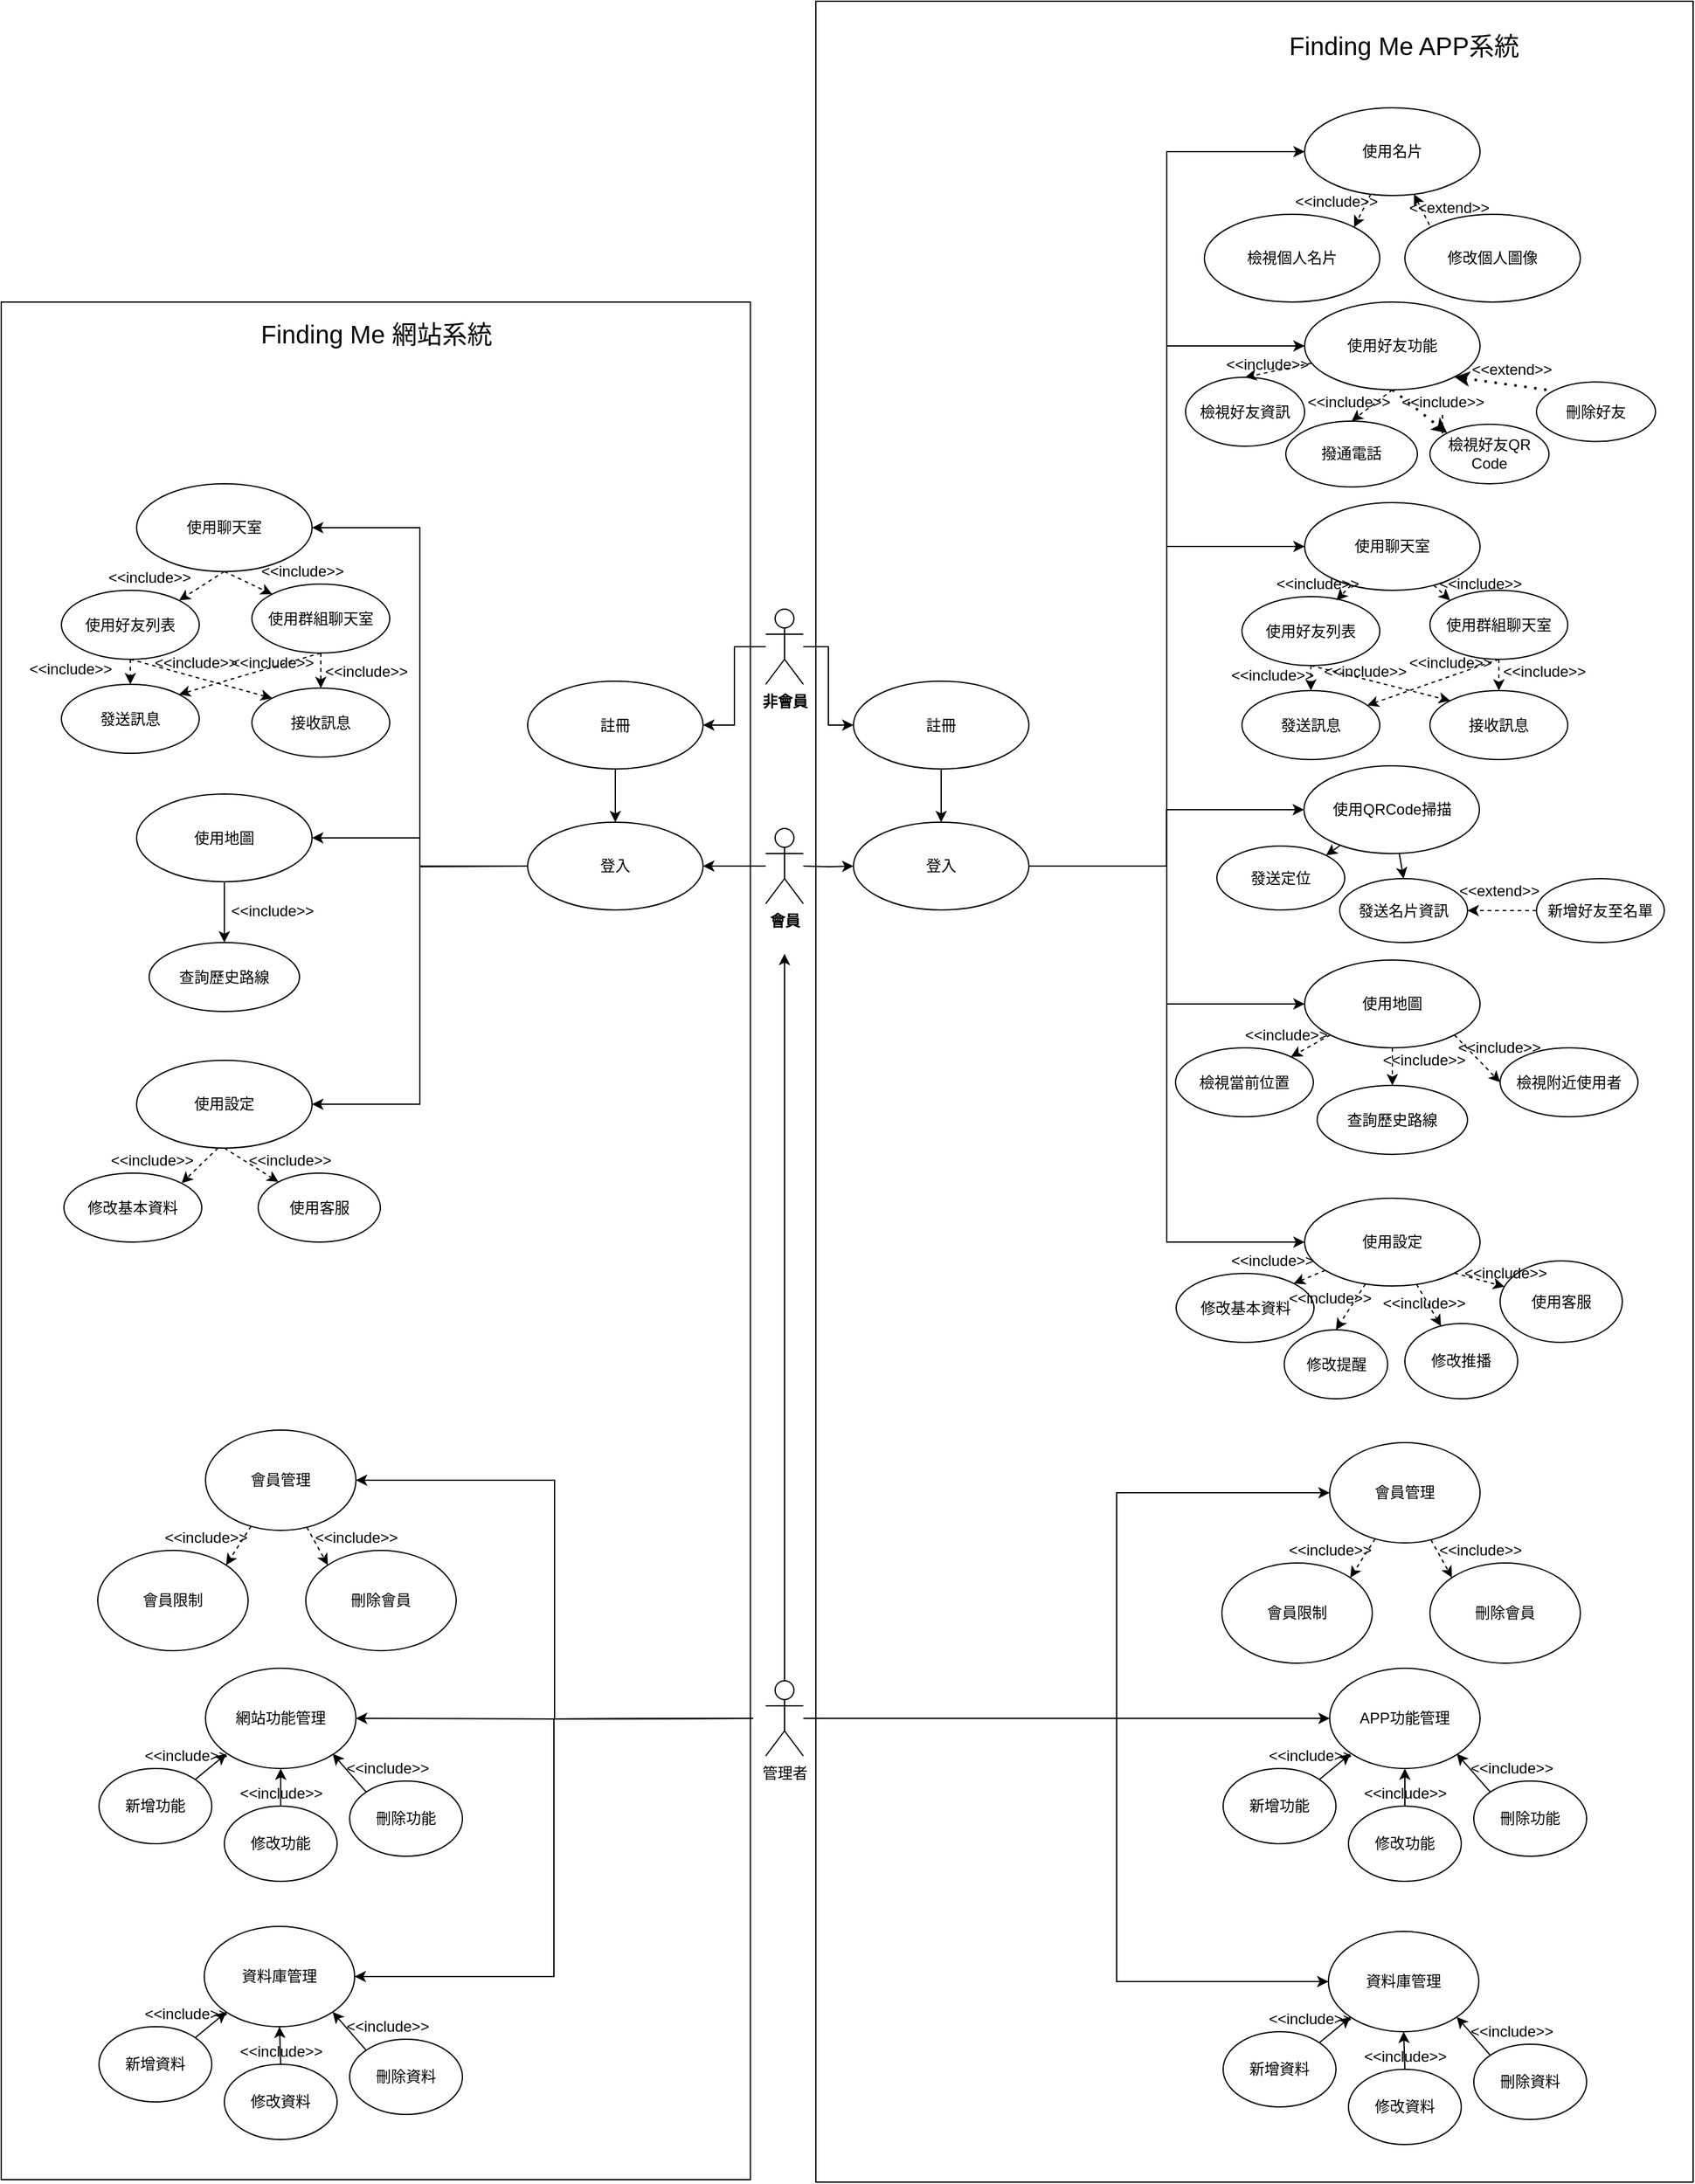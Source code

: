 <mxfile version="15.9.1" type="github" pages="3">
  <diagram id="3pQnXrzSG3vX-jDDkCfl" name="使用個案圖">
    <mxGraphModel dx="1865" dy="536" grid="1" gridSize="10" guides="1" tooltips="1" connect="1" arrows="1" fold="1" page="1" pageScale="1" pageWidth="827" pageHeight="1169" math="0" shadow="0">
      <root>
        <mxCell id="0" />
        <mxCell id="1" parent="0" />
        <mxCell id="9a65-50WkR01cHYGv2n2-94" value="" style="rounded=0;whiteSpace=wrap;html=1;labelBackgroundColor=none;fontSize=20;fillColor=none;verticalAlign=middle;" parent="1" vertex="1">
          <mxGeometry x="-20" y="120" width="700" height="1740" as="geometry" />
        </mxCell>
        <mxCell id="9a65-50WkR01cHYGv2n2-95" value="" style="rounded=0;whiteSpace=wrap;html=1;labelBackgroundColor=none;fontSize=20;fillColor=none;verticalAlign=middle;" parent="1" vertex="1">
          <mxGeometry x="-670" y="360" width="597.75" height="1498" as="geometry" />
        </mxCell>
        <mxCell id="MmpGkMe2nX216u95FJ8I-1" value="註冊" style="ellipse;whiteSpace=wrap;html=1;fillColor=default;strokeColor=default;fontColor=default;" parent="1" vertex="1">
          <mxGeometry x="10" y="662.5" width="140" height="70" as="geometry" />
        </mxCell>
        <mxCell id="_9rkQAgJzxw9d2bGMF5m-8" style="edgeStyle=orthogonalEdgeStyle;rounded=0;orthogonalLoop=1;jettySize=auto;html=1;labelBackgroundColor=default;fontColor=default;strokeColor=default;entryX=0;entryY=0.5;entryDx=0;entryDy=0;" parent="1" target="_9rkQAgJzxw9d2bGMF5m-7" edge="1">
          <mxGeometry relative="1" as="geometry">
            <mxPoint x="380" y="281" as="targetPoint" />
            <mxPoint x="-30" y="810" as="sourcePoint" />
          </mxGeometry>
        </mxCell>
        <mxCell id="_9rkQAgJzxw9d2bGMF5m-47" style="edgeStyle=orthogonalEdgeStyle;rounded=0;orthogonalLoop=1;jettySize=auto;html=1;entryX=0;entryY=0.5;entryDx=0;entryDy=0;labelBackgroundColor=default;fontColor=default;endArrow=classic;endFill=1;strokeColor=default;exitX=1;exitY=0.5;exitDx=0;exitDy=0;" parent="1" source="_9rkQAgJzxw9d2bGMF5m-7" target="_9rkQAgJzxw9d2bGMF5m-11" edge="1">
          <mxGeometry relative="1" as="geometry">
            <mxPoint x="220" y="560" as="sourcePoint" />
          </mxGeometry>
        </mxCell>
        <mxCell id="_9rkQAgJzxw9d2bGMF5m-49" style="edgeStyle=orthogonalEdgeStyle;rounded=0;orthogonalLoop=1;jettySize=auto;html=1;entryX=0;entryY=0.5;entryDx=0;entryDy=0;labelBackgroundColor=default;fontColor=default;endArrow=classic;endFill=1;strokeColor=default;exitX=1;exitY=0.5;exitDx=0;exitDy=0;" parent="1" source="_9rkQAgJzxw9d2bGMF5m-7" target="_9rkQAgJzxw9d2bGMF5m-17" edge="1">
          <mxGeometry relative="1" as="geometry">
            <mxPoint x="220" y="600" as="sourcePoint" />
          </mxGeometry>
        </mxCell>
        <mxCell id="_9rkQAgJzxw9d2bGMF5m-52" style="edgeStyle=orthogonalEdgeStyle;rounded=0;orthogonalLoop=1;jettySize=auto;html=1;entryX=0;entryY=0.5;entryDx=0;entryDy=0;labelBackgroundColor=default;fontColor=default;endArrow=classic;endFill=1;strokeColor=default;exitX=1;exitY=0.5;exitDx=0;exitDy=0;" parent="1" source="_9rkQAgJzxw9d2bGMF5m-7" target="_9rkQAgJzxw9d2bGMF5m-20" edge="1">
          <mxGeometry relative="1" as="geometry">
            <mxPoint x="220" y="630" as="sourcePoint" />
          </mxGeometry>
        </mxCell>
        <mxCell id="_9rkQAgJzxw9d2bGMF5m-54" style="edgeStyle=orthogonalEdgeStyle;rounded=0;orthogonalLoop=1;jettySize=auto;html=1;entryX=0;entryY=0.5;entryDx=0;entryDy=0;labelBackgroundColor=default;fontColor=default;endArrow=classic;endFill=1;strokeColor=default;exitX=1;exitY=0.5;exitDx=0;exitDy=0;" parent="1" source="_9rkQAgJzxw9d2bGMF5m-7" target="_9rkQAgJzxw9d2bGMF5m-53" edge="1">
          <mxGeometry relative="1" as="geometry">
            <mxPoint x="240" y="620" as="sourcePoint" />
          </mxGeometry>
        </mxCell>
        <mxCell id="_9rkQAgJzxw9d2bGMF5m-95" style="edgeStyle=orthogonalEdgeStyle;rounded=0;orthogonalLoop=1;jettySize=auto;html=1;entryX=0;entryY=0.5;entryDx=0;entryDy=0;labelBackgroundColor=default;fontColor=default;endArrow=classic;endFill=1;strokeColor=default;exitX=1;exitY=0.5;exitDx=0;exitDy=0;" parent="1" source="_9rkQAgJzxw9d2bGMF5m-7" target="_9rkQAgJzxw9d2bGMF5m-94" edge="1">
          <mxGeometry relative="1" as="geometry">
            <mxPoint x="210" y="590" as="sourcePoint" />
          </mxGeometry>
        </mxCell>
        <mxCell id="_9rkQAgJzxw9d2bGMF5m-109" style="edgeStyle=orthogonalEdgeStyle;rounded=0;orthogonalLoop=1;jettySize=auto;html=1;entryX=0;entryY=0.5;entryDx=0;entryDy=0;labelBackgroundColor=default;fontColor=default;endArrow=classic;endFill=1;strokeColor=default;exitX=1;exitY=0.5;exitDx=0;exitDy=0;" parent="1" source="_9rkQAgJzxw9d2bGMF5m-7" target="_9rkQAgJzxw9d2bGMF5m-15" edge="1">
          <mxGeometry relative="1" as="geometry">
            <mxPoint x="180" y="690" as="sourcePoint" />
          </mxGeometry>
        </mxCell>
        <mxCell id="_9rkQAgJzxw9d2bGMF5m-7" value="登入" style="ellipse;whiteSpace=wrap;html=1;fillColor=default;strokeColor=default;fontColor=default;" parent="1" vertex="1">
          <mxGeometry x="10" y="775" width="140" height="70" as="geometry" />
        </mxCell>
        <mxCell id="_9rkQAgJzxw9d2bGMF5m-79" style="edgeStyle=orthogonalEdgeStyle;rounded=0;orthogonalLoop=1;jettySize=auto;html=1;entryX=0;entryY=0.5;entryDx=0;entryDy=0;labelBackgroundColor=default;fontColor=default;endArrow=classic;endFill=1;strokeColor=default;" parent="1" source="_9rkQAgJzxw9d2bGMF5m-10" target="_9rkQAgJzxw9d2bGMF5m-66" edge="1">
          <mxGeometry relative="1" as="geometry">
            <Array as="points">
              <mxPoint x="220" y="1490" />
              <mxPoint x="220" y="1310" />
            </Array>
          </mxGeometry>
        </mxCell>
        <mxCell id="_9rkQAgJzxw9d2bGMF5m-80" style="edgeStyle=orthogonalEdgeStyle;rounded=0;orthogonalLoop=1;jettySize=auto;html=1;entryX=0;entryY=0.5;entryDx=0;entryDy=0;labelBackgroundColor=default;fontColor=default;endArrow=classic;endFill=1;strokeColor=default;" parent="1" source="_9rkQAgJzxw9d2bGMF5m-10" target="_9rkQAgJzxw9d2bGMF5m-77" edge="1">
          <mxGeometry relative="1" as="geometry" />
        </mxCell>
        <mxCell id="_9rkQAgJzxw9d2bGMF5m-10" value="管理者" style="shape=umlActor;verticalLabelPosition=bottom;verticalAlign=top;html=1;fillColor=default;strokeColor=default;fontColor=default;" parent="1" vertex="1">
          <mxGeometry x="-60" y="1460" width="30" height="60" as="geometry" />
        </mxCell>
        <mxCell id="_9rkQAgJzxw9d2bGMF5m-71" style="rounded=0;orthogonalLoop=1;jettySize=auto;html=1;entryX=0;entryY=0;entryDx=0;entryDy=0;labelBackgroundColor=default;fontColor=default;endArrow=none;endFill=0;strokeColor=default;dashed=1;startArrow=classic;startFill=1;" parent="1" source="_9rkQAgJzxw9d2bGMF5m-11" target="_9rkQAgJzxw9d2bGMF5m-70" edge="1">
          <mxGeometry relative="1" as="geometry" />
        </mxCell>
        <mxCell id="_9rkQAgJzxw9d2bGMF5m-72" style="edgeStyle=none;rounded=0;orthogonalLoop=1;jettySize=auto;html=1;entryX=1;entryY=0;entryDx=0;entryDy=0;dashed=1;labelBackgroundColor=default;fontColor=default;endArrow=classic;endFill=1;strokeColor=default;" parent="1" source="_9rkQAgJzxw9d2bGMF5m-11" target="qjlS9ZGiiNj2tbBW9i7h-8" edge="1">
          <mxGeometry relative="1" as="geometry">
            <mxPoint x="419.497" y="300.251" as="targetPoint" />
          </mxGeometry>
        </mxCell>
        <mxCell id="_9rkQAgJzxw9d2bGMF5m-11" value="使用名片" style="ellipse;whiteSpace=wrap;html=1;fillColor=default;strokeColor=default;fontColor=default;" parent="1" vertex="1">
          <mxGeometry x="370" y="205" width="140" height="70" as="geometry" />
        </mxCell>
        <mxCell id="_9rkQAgJzxw9d2bGMF5m-12" value="&lt;div&gt;發送定位&lt;/div&gt;" style="ellipse;whiteSpace=wrap;html=1;fillColor=default;strokeColor=default;fontColor=default;" parent="1" vertex="1">
          <mxGeometry x="300" y="794" width="102" height="51" as="geometry" />
        </mxCell>
        <mxCell id="_9rkQAgJzxw9d2bGMF5m-106" style="edgeStyle=none;rounded=0;orthogonalLoop=1;jettySize=auto;html=1;entryX=0.5;entryY=0;entryDx=0;entryDy=0;labelBackgroundColor=default;fontColor=default;endArrow=classic;endFill=1;strokeColor=default;startArrow=none;startFill=0;" parent="1" source="_9rkQAgJzxw9d2bGMF5m-15" target="_9rkQAgJzxw9d2bGMF5m-103" edge="1">
          <mxGeometry relative="1" as="geometry" />
        </mxCell>
        <mxCell id="_9rkQAgJzxw9d2bGMF5m-107" style="edgeStyle=none;rounded=0;orthogonalLoop=1;jettySize=auto;html=1;entryX=1;entryY=0;entryDx=0;entryDy=0;labelBackgroundColor=default;fontColor=default;endArrow=classic;endFill=1;strokeColor=default;startArrow=none;startFill=0;" parent="1" source="_9rkQAgJzxw9d2bGMF5m-15" target="_9rkQAgJzxw9d2bGMF5m-12" edge="1">
          <mxGeometry relative="1" as="geometry" />
        </mxCell>
        <mxCell id="_9rkQAgJzxw9d2bGMF5m-15" value="使用QRCode掃描" style="ellipse;whiteSpace=wrap;html=1;fillColor=default;strokeColor=default;fontColor=default;" parent="1" vertex="1">
          <mxGeometry x="369.5" y="730" width="140" height="70" as="geometry" />
        </mxCell>
        <mxCell id="_9rkQAgJzxw9d2bGMF5m-18" value="&lt;div&gt;檢視當前位置&lt;/div&gt;" style="ellipse;whiteSpace=wrap;html=1;fillColor=default;strokeColor=default;fontColor=default;" parent="1" vertex="1">
          <mxGeometry x="267" y="955" width="110" height="55" as="geometry" />
        </mxCell>
        <mxCell id="_9rkQAgJzxw9d2bGMF5m-19" value="查詢歷史路線" style="ellipse;whiteSpace=wrap;html=1;fillColor=default;strokeColor=default;fontColor=default;" parent="1" vertex="1">
          <mxGeometry x="380" y="985" width="120" height="55" as="geometry" />
        </mxCell>
        <mxCell id="_9rkQAgJzxw9d2bGMF5m-20" value="&lt;div&gt;使用地圖&lt;/div&gt;" style="ellipse;whiteSpace=wrap;html=1;fillColor=default;strokeColor=default;fontColor=default;" parent="1" vertex="1">
          <mxGeometry x="370" y="885" width="140" height="70" as="geometry" />
        </mxCell>
        <mxCell id="_9rkQAgJzxw9d2bGMF5m-32" value="" style="endArrow=classic;html=1;rounded=0;dashed=1;labelBackgroundColor=default;fontColor=default;strokeColor=default;exitX=0;exitY=1;exitDx=0;exitDy=0;" parent="1" source="_9rkQAgJzxw9d2bGMF5m-20" target="_9rkQAgJzxw9d2bGMF5m-18" edge="1">
          <mxGeometry width="50" height="50" relative="1" as="geometry">
            <mxPoint x="500" y="805" as="sourcePoint" />
            <mxPoint x="570" y="805" as="targetPoint" />
          </mxGeometry>
        </mxCell>
        <mxCell id="_9rkQAgJzxw9d2bGMF5m-33" value="" style="endArrow=classic;html=1;rounded=0;dashed=1;labelBackgroundColor=default;fontColor=default;strokeColor=default;exitX=0.5;exitY=1;exitDx=0;exitDy=0;" parent="1" source="_9rkQAgJzxw9d2bGMF5m-20" target="_9rkQAgJzxw9d2bGMF5m-19" edge="1">
          <mxGeometry width="50" height="50" relative="1" as="geometry">
            <mxPoint x="502.72" y="855.0" as="sourcePoint" />
            <mxPoint x="580" y="814.6" as="targetPoint" />
          </mxGeometry>
        </mxCell>
        <mxCell id="_9rkQAgJzxw9d2bGMF5m-34" value="檢視附近使用者" style="ellipse;whiteSpace=wrap;html=1;fillColor=default;strokeColor=default;fontColor=default;" parent="1" vertex="1">
          <mxGeometry x="526" y="955" width="110" height="55" as="geometry" />
        </mxCell>
        <mxCell id="_9rkQAgJzxw9d2bGMF5m-37" value="&amp;lt;&amp;lt;include&amp;gt;&amp;gt;" style="text;html=1;align=center;verticalAlign=middle;resizable=0;points=[];autosize=1;strokeColor=none;fillColor=none;fontColor=default;" parent="1" vertex="1">
          <mxGeometry x="315" y="935" width="80" height="20" as="geometry" />
        </mxCell>
        <mxCell id="_9rkQAgJzxw9d2bGMF5m-38" value="&amp;lt;&amp;lt;include&amp;gt;&amp;gt;" style="text;html=1;align=center;verticalAlign=middle;resizable=0;points=[];autosize=1;strokeColor=none;fillColor=none;fontColor=default;" parent="1" vertex="1">
          <mxGeometry x="425" y="955" width="80" height="20" as="geometry" />
        </mxCell>
        <mxCell id="_9rkQAgJzxw9d2bGMF5m-41" value="&amp;lt;&amp;lt;include&amp;gt;&amp;gt;" style="text;html=1;align=center;verticalAlign=middle;resizable=0;points=[];autosize=1;strokeColor=none;fillColor=none;fontColor=default;" parent="1" vertex="1">
          <mxGeometry x="485" y="945" width="80" height="20" as="geometry" />
        </mxCell>
        <mxCell id="_9rkQAgJzxw9d2bGMF5m-43" value="" style="endArrow=classic;html=1;rounded=0;dashed=1;labelBackgroundColor=default;fontColor=default;strokeColor=default;entryX=0;entryY=0.5;entryDx=0;entryDy=0;exitX=1;exitY=1;exitDx=0;exitDy=0;" parent="1" source="_9rkQAgJzxw9d2bGMF5m-20" target="_9rkQAgJzxw9d2bGMF5m-34" edge="1">
          <mxGeometry width="50" height="50" relative="1" as="geometry">
            <mxPoint x="520" y="620" as="sourcePoint" />
            <mxPoint x="590" y="620" as="targetPoint" />
          </mxGeometry>
        </mxCell>
        <mxCell id="_9rkQAgJzxw9d2bGMF5m-88" style="edgeStyle=none;rounded=0;orthogonalLoop=1;jettySize=auto;html=1;dashed=1;labelBackgroundColor=default;fontColor=default;endArrow=classic;endFill=1;strokeColor=default;" parent="1" source="_9rkQAgJzxw9d2bGMF5m-53" target="_9rkQAgJzxw9d2bGMF5m-87" edge="1">
          <mxGeometry relative="1" as="geometry" />
        </mxCell>
        <mxCell id="_9rkQAgJzxw9d2bGMF5m-91" style="edgeStyle=none;rounded=0;orthogonalLoop=1;jettySize=auto;html=1;entryX=0.5;entryY=0;entryDx=0;entryDy=0;dashed=1;labelBackgroundColor=default;fontColor=default;endArrow=classic;endFill=1;strokeColor=default;" parent="1" source="_9rkQAgJzxw9d2bGMF5m-53" target="_9rkQAgJzxw9d2bGMF5m-89" edge="1">
          <mxGeometry relative="1" as="geometry" />
        </mxCell>
        <mxCell id="_9rkQAgJzxw9d2bGMF5m-92" style="edgeStyle=none;rounded=0;orthogonalLoop=1;jettySize=auto;html=1;entryX=1;entryY=0;entryDx=0;entryDy=0;dashed=1;labelBackgroundColor=default;fontColor=default;endArrow=classic;endFill=1;strokeColor=default;" parent="1" source="_9rkQAgJzxw9d2bGMF5m-53" target="qjlS9ZGiiNj2tbBW9i7h-3" edge="1">
          <mxGeometry relative="1" as="geometry">
            <mxPoint x="352.426" y="1146.716" as="targetPoint" />
          </mxGeometry>
        </mxCell>
        <mxCell id="_9rkQAgJzxw9d2bGMF5m-53" value="使用設定" style="ellipse;whiteSpace=wrap;html=1;fillColor=default;strokeColor=default;fontColor=default;" parent="1" vertex="1">
          <mxGeometry x="370" y="1075" width="140" height="70" as="geometry" />
        </mxCell>
        <mxCell id="_9rkQAgJzxw9d2bGMF5m-82" style="rounded=0;orthogonalLoop=1;jettySize=auto;html=1;entryX=1;entryY=0;entryDx=0;entryDy=0;labelBackgroundColor=default;fontColor=default;endArrow=classic;endFill=1;strokeColor=default;dashed=1;" parent="1" source="_9rkQAgJzxw9d2bGMF5m-66" target="_9rkQAgJzxw9d2bGMF5m-68" edge="1">
          <mxGeometry relative="1" as="geometry" />
        </mxCell>
        <mxCell id="_9rkQAgJzxw9d2bGMF5m-83" style="edgeStyle=none;rounded=0;orthogonalLoop=1;jettySize=auto;html=1;entryX=0;entryY=0;entryDx=0;entryDy=0;dashed=1;labelBackgroundColor=default;fontColor=default;endArrow=classic;endFill=1;strokeColor=default;" parent="1" source="_9rkQAgJzxw9d2bGMF5m-66" target="_9rkQAgJzxw9d2bGMF5m-67" edge="1">
          <mxGeometry relative="1" as="geometry">
            <mxPoint x="487.574" y="1377.716" as="targetPoint" />
          </mxGeometry>
        </mxCell>
        <mxCell id="_9rkQAgJzxw9d2bGMF5m-66" value="會員管理" style="ellipse;whiteSpace=wrap;html=1;fontColor=default;strokeColor=default;fillColor=default;" parent="1" vertex="1">
          <mxGeometry x="390" y="1270" width="120" height="80" as="geometry" />
        </mxCell>
        <mxCell id="_9rkQAgJzxw9d2bGMF5m-67" value="刪除會員" style="ellipse;whiteSpace=wrap;html=1;fontColor=default;strokeColor=default;fillColor=default;" parent="1" vertex="1">
          <mxGeometry x="470" y="1366" width="120" height="80" as="geometry" />
        </mxCell>
        <mxCell id="_9rkQAgJzxw9d2bGMF5m-68" value="&lt;div&gt;會員限制&lt;br&gt;&lt;/div&gt;" style="ellipse;whiteSpace=wrap;html=1;fontColor=default;strokeColor=default;fillColor=default;" parent="1" vertex="1">
          <mxGeometry x="304" y="1366" width="120" height="80" as="geometry" />
        </mxCell>
        <mxCell id="_9rkQAgJzxw9d2bGMF5m-70" value="修改個人圖像" style="ellipse;whiteSpace=wrap;html=1;fillColor=default;strokeColor=default;fontColor=default;" parent="1" vertex="1">
          <mxGeometry x="450" y="290" width="140" height="70" as="geometry" />
        </mxCell>
        <mxCell id="_9rkQAgJzxw9d2bGMF5m-74" value="&amp;lt;&amp;lt;extend&amp;gt;&amp;gt;" style="text;html=1;align=center;verticalAlign=middle;resizable=0;points=[];autosize=1;strokeColor=none;fillColor=none;fontColor=default;" parent="1" vertex="1">
          <mxGeometry x="445" y="275" width="80" height="20" as="geometry" />
        </mxCell>
        <mxCell id="_9rkQAgJzxw9d2bGMF5m-75" value="&amp;lt;&amp;lt;include&amp;gt;&amp;gt;" style="text;html=1;align=center;verticalAlign=middle;resizable=0;points=[];autosize=1;strokeColor=none;fillColor=none;fontColor=default;" parent="1" vertex="1">
          <mxGeometry x="355" y="270" width="80" height="20" as="geometry" />
        </mxCell>
        <mxCell id="_9rkQAgJzxw9d2bGMF5m-77" value="APP功能管理" style="ellipse;whiteSpace=wrap;html=1;fontColor=default;strokeColor=default;fillColor=default;" parent="1" vertex="1">
          <mxGeometry x="390" y="1450" width="120" height="80" as="geometry" />
        </mxCell>
        <mxCell id="_9rkQAgJzxw9d2bGMF5m-87" value="修改推播" style="ellipse;whiteSpace=wrap;html=1;fontColor=default;strokeColor=default;fillColor=default;" parent="1" vertex="1">
          <mxGeometry x="450" y="1175" width="90" height="60" as="geometry" />
        </mxCell>
        <mxCell id="_9rkQAgJzxw9d2bGMF5m-89" value="修改提醒" style="ellipse;whiteSpace=wrap;html=1;fontColor=default;strokeColor=default;fillColor=default;" parent="1" vertex="1">
          <mxGeometry x="353.75" y="1180" width="82.5" height="55" as="geometry" />
        </mxCell>
        <mxCell id="_9rkQAgJzxw9d2bGMF5m-103" value="&lt;div&gt;發送名片資訊&lt;/div&gt;" style="ellipse;whiteSpace=wrap;html=1;fillColor=default;strokeColor=default;fontColor=default;" parent="1" vertex="1">
          <mxGeometry x="398" y="820" width="102" height="51" as="geometry" />
        </mxCell>
        <mxCell id="_9rkQAgJzxw9d2bGMF5m-108" value="&amp;lt;&amp;lt;extend&amp;gt;&amp;gt;" style="text;html=1;align=center;verticalAlign=middle;resizable=0;points=[];autosize=1;strokeColor=none;fillColor=none;fontColor=default;" parent="1" vertex="1">
          <mxGeometry x="485" y="820" width="80" height="20" as="geometry" />
        </mxCell>
        <mxCell id="qjlS9ZGiiNj2tbBW9i7h-3" value="修改基本資料" style="ellipse;whiteSpace=wrap;html=1;fillColor=default;strokeColor=default;fontColor=default;" parent="1" vertex="1">
          <mxGeometry x="267.5" y="1135" width="110" height="55" as="geometry" />
        </mxCell>
        <mxCell id="qjlS9ZGiiNj2tbBW9i7h-4" style="edgeStyle=none;rounded=0;orthogonalLoop=1;jettySize=auto;html=1;dashed=1;labelBackgroundColor=default;fontColor=default;endArrow=classic;endFill=1;strokeColor=default;exitX=1;exitY=1;exitDx=0;exitDy=0;" parent="1" source="_9rkQAgJzxw9d2bGMF5m-53" target="qjlS9ZGiiNj2tbBW9i7h-5" edge="1">
          <mxGeometry relative="1" as="geometry">
            <mxPoint x="509.997" y="1104.749" as="sourcePoint" />
          </mxGeometry>
        </mxCell>
        <mxCell id="qjlS9ZGiiNj2tbBW9i7h-5" value="&lt;div&gt;使用客服&lt;/div&gt;" style="ellipse;whiteSpace=wrap;html=1;fontColor=default;strokeColor=default;fillColor=default;" parent="1" vertex="1">
          <mxGeometry x="526" y="1125" width="97.5" height="65" as="geometry" />
        </mxCell>
        <mxCell id="qjlS9ZGiiNj2tbBW9i7h-8" value="檢視個人名片" style="ellipse;whiteSpace=wrap;html=1;fillColor=default;strokeColor=default;fontColor=default;" parent="1" vertex="1">
          <mxGeometry x="290" y="290" width="140" height="70" as="geometry" />
        </mxCell>
        <mxCell id="_9rkQAgJzxw9d2bGMF5m-94" value="使用好友功能" style="ellipse;whiteSpace=wrap;html=1;fillColor=default;strokeColor=default;fontColor=default;" parent="1" vertex="1">
          <mxGeometry x="370" y="360" width="140" height="70" as="geometry" />
        </mxCell>
        <mxCell id="_9rkQAgJzxw9d2bGMF5m-100" value="撥通電話" style="ellipse;whiteSpace=wrap;html=1;fillColor=default;strokeColor=default;fontColor=default;" parent="1" vertex="1">
          <mxGeometry x="355" y="455" width="105" height="52.5" as="geometry" />
        </mxCell>
        <mxCell id="_9rkQAgJzxw9d2bGMF5m-102" value="&amp;lt;&amp;lt;extend&amp;gt;&amp;gt;" style="text;html=1;align=center;verticalAlign=middle;resizable=0;points=[];autosize=1;strokeColor=none;fillColor=none;fontColor=default;" parent="1" vertex="1">
          <mxGeometry x="495" y="403.75" width="80" height="20" as="geometry" />
        </mxCell>
        <mxCell id="_9rkQAgJzxw9d2bGMF5m-110" value="檢視好友資訊" style="ellipse;whiteSpace=wrap;html=1;fillColor=default;strokeColor=default;fontColor=default;" parent="1" vertex="1">
          <mxGeometry x="275" y="420" width="95" height="55" as="geometry" />
        </mxCell>
        <mxCell id="_9rkQAgJzxw9d2bGMF5m-101" style="edgeStyle=none;rounded=0;orthogonalLoop=1;jettySize=auto;html=1;entryX=0.5;entryY=0;entryDx=0;entryDy=0;dashed=1;labelBackgroundColor=default;fontColor=default;endArrow=classic;endFill=1;strokeColor=default;" parent="1" target="_9rkQAgJzxw9d2bGMF5m-100" edge="1">
          <mxGeometry x="285" y="360" as="geometry">
            <mxPoint x="440" y="430" as="sourcePoint" />
          </mxGeometry>
        </mxCell>
        <mxCell id="_9rkQAgJzxw9d2bGMF5m-111" style="rounded=0;orthogonalLoop=1;jettySize=auto;html=1;entryX=0.5;entryY=0;entryDx=0;entryDy=0;labelBackgroundColor=default;fontColor=default;endArrow=classic;endFill=1;strokeColor=default;dashed=1;" parent="1" source="_9rkQAgJzxw9d2bGMF5m-94" target="_9rkQAgJzxw9d2bGMF5m-110" edge="1">
          <mxGeometry x="285" y="360" as="geometry" />
        </mxCell>
        <mxCell id="qjlS9ZGiiNj2tbBW9i7h-12" value="刪除好友" style="ellipse;whiteSpace=wrap;html=1;fillColor=default;strokeColor=default;fontColor=default;" parent="1" vertex="1">
          <mxGeometry x="555" y="423.75" width="95" height="47.5" as="geometry" />
        </mxCell>
        <mxCell id="qjlS9ZGiiNj2tbBW9i7h-13" value="" style="endArrow=none;dashed=1;html=1;dashPattern=1 3;strokeWidth=2;rounded=0;entryX=0;entryY=0;entryDx=0;entryDy=0;exitX=1;exitY=1;exitDx=0;exitDy=0;endFill=0;startArrow=classic;startFill=1;" parent="1" source="_9rkQAgJzxw9d2bGMF5m-94" target="qjlS9ZGiiNj2tbBW9i7h-12" edge="1">
          <mxGeometry width="50" height="50" relative="1" as="geometry">
            <mxPoint x="580" y="440" as="sourcePoint" />
            <mxPoint x="630" y="390" as="targetPoint" />
          </mxGeometry>
        </mxCell>
        <mxCell id="qjlS9ZGiiNj2tbBW9i7h-28" value="" style="edgeStyle=orthogonalEdgeStyle;rounded=0;orthogonalLoop=1;jettySize=auto;html=1;dashed=1;startArrow=none;startFill=0;endArrow=classic;endFill=1;" parent="1" source="qjlS9ZGiiNj2tbBW9i7h-16" target="qjlS9ZGiiNj2tbBW9i7h-17" edge="1">
          <mxGeometry relative="1" as="geometry" />
        </mxCell>
        <mxCell id="qjlS9ZGiiNj2tbBW9i7h-16" value="&amp;lt;&amp;lt;include&amp;gt;&amp;gt;" style="text;html=1;align=center;verticalAlign=middle;resizable=0;points=[];autosize=1;strokeColor=none;fillColor=none;fontColor=default;" parent="1" vertex="1">
          <mxGeometry x="440" y="430" width="80" height="20" as="geometry" />
        </mxCell>
        <mxCell id="qjlS9ZGiiNj2tbBW9i7h-17" value="檢視好友QR Code" style="ellipse;whiteSpace=wrap;html=1;fillColor=default;strokeColor=default;fontColor=default;" parent="1" vertex="1">
          <mxGeometry x="470" y="457.5" width="95" height="47.5" as="geometry" />
        </mxCell>
        <mxCell id="qjlS9ZGiiNj2tbBW9i7h-18" value="" style="endArrow=classic;dashed=1;html=1;dashPattern=1 3;strokeWidth=2;rounded=0;entryX=0;entryY=0;entryDx=0;entryDy=0;exitX=0.5;exitY=1;exitDx=0;exitDy=0;endFill=1;" parent="1" source="_9rkQAgJzxw9d2bGMF5m-94" target="qjlS9ZGiiNj2tbBW9i7h-17" edge="1">
          <mxGeometry width="50" height="50" relative="1" as="geometry">
            <mxPoint x="520" y="399" as="sourcePoint" />
            <mxPoint x="710" y="359" as="targetPoint" />
          </mxGeometry>
        </mxCell>
        <mxCell id="_9rkQAgJzxw9d2bGMF5m-17" value="使用聊天室" style="ellipse;whiteSpace=wrap;html=1;fillColor=default;strokeColor=default;fontColor=default;" parent="1" vertex="1">
          <mxGeometry x="370" y="520" width="140" height="70" as="geometry" />
        </mxCell>
        <mxCell id="_9rkQAgJzxw9d2bGMF5m-21" value="使用好友列表" style="ellipse;whiteSpace=wrap;html=1;fillColor=default;strokeColor=default;fontColor=default;" parent="1" vertex="1">
          <mxGeometry x="320" y="595" width="110" height="55" as="geometry" />
        </mxCell>
        <mxCell id="_9rkQAgJzxw9d2bGMF5m-22" value="使用群組聊天室" style="ellipse;whiteSpace=wrap;html=1;fillColor=default;strokeColor=default;fontColor=default;" parent="1" vertex="1">
          <mxGeometry x="470" y="590" width="110" height="55" as="geometry" />
        </mxCell>
        <mxCell id="_9rkQAgJzxw9d2bGMF5m-27" value="&amp;lt;&amp;lt;include&amp;gt;&amp;gt;" style="text;html=1;align=center;verticalAlign=middle;resizable=0;points=[];autosize=1;strokeColor=none;fillColor=none;fontColor=default;" parent="1" vertex="1">
          <mxGeometry x="340" y="575" width="80" height="20" as="geometry" />
        </mxCell>
        <mxCell id="_9rkQAgJzxw9d2bGMF5m-93" value="&amp;lt;&amp;lt;include&amp;gt;&amp;gt;" style="text;html=1;align=center;verticalAlign=middle;resizable=0;points=[];autosize=1;strokeColor=none;fillColor=none;fontColor=default;" parent="1" vertex="1">
          <mxGeometry x="470" y="575" width="80" height="20" as="geometry" />
        </mxCell>
        <mxCell id="_9rkQAgJzxw9d2bGMF5m-24" value="" style="endArrow=classic;html=1;rounded=0;labelBackgroundColor=default;fontColor=default;strokeColor=default;entryX=0.685;entryY=0.055;entryDx=0;entryDy=0;entryPerimeter=0;exitX=0.264;exitY=0.943;exitDx=0;exitDy=0;dashed=1;endFill=1;exitPerimeter=0;startArrow=none;startFill=0;" parent="1" source="_9rkQAgJzxw9d2bGMF5m-17" target="_9rkQAgJzxw9d2bGMF5m-21" edge="1">
          <mxGeometry x="310" y="520" width="50" height="50" as="geometry">
            <mxPoint x="820" y="870" as="sourcePoint" />
            <mxPoint x="870" y="820" as="targetPoint" />
          </mxGeometry>
        </mxCell>
        <mxCell id="_9rkQAgJzxw9d2bGMF5m-25" value="" style="endArrow=classic;dashed=1;html=1;rounded=0;labelBackgroundColor=default;fontColor=default;strokeColor=default;entryX=0;entryY=0;entryDx=0;entryDy=0;endFill=1;startArrow=none;startFill=0;" parent="1" source="_9rkQAgJzxw9d2bGMF5m-17" target="_9rkQAgJzxw9d2bGMF5m-22" edge="1">
          <mxGeometry x="310" y="520" width="50" height="50" as="geometry">
            <mxPoint x="800" y="1010" as="sourcePoint" />
            <mxPoint x="850" y="960" as="targetPoint" />
          </mxGeometry>
        </mxCell>
        <mxCell id="qjlS9ZGiiNj2tbBW9i7h-24" value="" style="endArrow=classic;html=1;rounded=0;exitX=0.5;exitY=1;exitDx=0;exitDy=0;entryX=0.5;entryY=0;entryDx=0;entryDy=0;" parent="1" source="MmpGkMe2nX216u95FJ8I-1" target="_9rkQAgJzxw9d2bGMF5m-7" edge="1">
          <mxGeometry width="50" height="50" relative="1" as="geometry">
            <mxPoint x="570" y="131" as="sourcePoint" />
            <mxPoint x="620" y="81" as="targetPoint" />
          </mxGeometry>
        </mxCell>
        <mxCell id="qjlS9ZGiiNj2tbBW9i7h-25" value="&lt;div&gt;新增好友至名單&lt;/div&gt;" style="ellipse;whiteSpace=wrap;html=1;fillColor=default;strokeColor=default;fontColor=default;" parent="1" vertex="1">
          <mxGeometry x="555" y="820" width="102" height="51" as="geometry" />
        </mxCell>
        <mxCell id="qjlS9ZGiiNj2tbBW9i7h-26" value="" style="endArrow=classic;html=1;rounded=0;exitX=0;exitY=0.5;exitDx=0;exitDy=0;entryX=1;entryY=0.5;entryDx=0;entryDy=0;dashed=1;startArrow=none;startFill=0;endFill=1;" parent="1" source="qjlS9ZGiiNj2tbBW9i7h-25" target="_9rkQAgJzxw9d2bGMF5m-103" edge="1">
          <mxGeometry width="50" height="50" relative="1" as="geometry">
            <mxPoint x="530" y="825" as="sourcePoint" />
            <mxPoint x="580" y="775" as="targetPoint" />
          </mxGeometry>
        </mxCell>
        <mxCell id="qjlS9ZGiiNj2tbBW9i7h-29" value="&amp;lt;&amp;lt;include&amp;gt;&amp;gt;" style="text;html=1;align=center;verticalAlign=middle;resizable=0;points=[];autosize=1;strokeColor=none;fillColor=none;fontColor=default;" parent="1" vertex="1">
          <mxGeometry x="365" y="430" width="80" height="20" as="geometry" />
        </mxCell>
        <mxCell id="qjlS9ZGiiNj2tbBW9i7h-30" value="&amp;lt;&amp;lt;include&amp;gt;&amp;gt;" style="text;html=1;align=center;verticalAlign=middle;resizable=0;points=[];autosize=1;strokeColor=none;fillColor=none;fontColor=default;" parent="1" vertex="1">
          <mxGeometry x="300" y="400" width="80" height="20" as="geometry" />
        </mxCell>
        <mxCell id="qjlS9ZGiiNj2tbBW9i7h-31" value="發送訊息" style="ellipse;whiteSpace=wrap;html=1;fillColor=default;strokeColor=default;fontColor=default;" parent="1" vertex="1">
          <mxGeometry x="320" y="670" width="110" height="55" as="geometry" />
        </mxCell>
        <mxCell id="qjlS9ZGiiNj2tbBW9i7h-32" value="接收訊息" style="ellipse;whiteSpace=wrap;html=1;fillColor=default;strokeColor=default;fontColor=default;" parent="1" vertex="1">
          <mxGeometry x="470" y="670" width="110" height="55" as="geometry" />
        </mxCell>
        <mxCell id="qjlS9ZGiiNj2tbBW9i7h-33" value="" style="endArrow=classic;html=1;rounded=0;labelBackgroundColor=default;fontColor=default;strokeColor=default;entryX=0.5;entryY=0;entryDx=0;entryDy=0;exitX=0.5;exitY=1;exitDx=0;exitDy=0;dashed=1;endFill=1;startArrow=none;startFill=0;" parent="1" source="_9rkQAgJzxw9d2bGMF5m-21" target="qjlS9ZGiiNj2tbBW9i7h-31" edge="1">
          <mxGeometry x="320" y="530" width="50" height="50" as="geometry">
            <mxPoint x="416.96" y="596.01" as="sourcePoint" />
            <mxPoint x="405.35" y="608.025" as="targetPoint" />
          </mxGeometry>
        </mxCell>
        <mxCell id="qjlS9ZGiiNj2tbBW9i7h-34" value="" style="endArrow=classic;html=1;rounded=0;labelBackgroundColor=default;fontColor=default;strokeColor=default;entryX=0;entryY=0;entryDx=0;entryDy=0;exitX=0.5;exitY=1;exitDx=0;exitDy=0;dashed=1;endFill=1;startArrow=none;startFill=0;" parent="1" source="_9rkQAgJzxw9d2bGMF5m-21" target="qjlS9ZGiiNj2tbBW9i7h-32" edge="1">
          <mxGeometry x="330" y="540" width="50" height="50" as="geometry">
            <mxPoint x="385" y="660" as="sourcePoint" />
            <mxPoint x="405.0" y="665" as="targetPoint" />
          </mxGeometry>
        </mxCell>
        <mxCell id="qjlS9ZGiiNj2tbBW9i7h-35" value="" style="endArrow=classic;html=1;rounded=0;labelBackgroundColor=default;fontColor=default;strokeColor=default;exitX=0.5;exitY=1;exitDx=0;exitDy=0;dashed=1;endFill=1;startArrow=none;startFill=0;" parent="1" source="_9rkQAgJzxw9d2bGMF5m-22" target="qjlS9ZGiiNj2tbBW9i7h-31" edge="1">
          <mxGeometry x="340" y="550" width="50" height="50" as="geometry">
            <mxPoint x="385" y="660" as="sourcePoint" />
            <mxPoint x="496.109" y="688.055" as="targetPoint" />
          </mxGeometry>
        </mxCell>
        <mxCell id="qjlS9ZGiiNj2tbBW9i7h-36" value="" style="endArrow=classic;html=1;rounded=0;labelBackgroundColor=default;fontColor=default;strokeColor=default;exitX=0.5;exitY=1;exitDx=0;exitDy=0;dashed=1;endFill=1;startArrow=none;startFill=0;" parent="1" source="_9rkQAgJzxw9d2bGMF5m-22" target="qjlS9ZGiiNj2tbBW9i7h-32" edge="1">
          <mxGeometry x="330" y="540" width="50" height="50" as="geometry">
            <mxPoint x="385" y="660" as="sourcePoint" />
            <mxPoint x="385" y="680" as="targetPoint" />
          </mxGeometry>
        </mxCell>
        <mxCell id="qjlS9ZGiiNj2tbBW9i7h-37" value="&amp;lt;&amp;lt;include&amp;gt;&amp;gt;" style="text;html=1;align=center;verticalAlign=middle;resizable=0;points=[];autosize=1;strokeColor=none;fillColor=none;fontColor=default;" parent="1" vertex="1">
          <mxGeometry x="304" y="648" width="80" height="20" as="geometry" />
        </mxCell>
        <mxCell id="qjlS9ZGiiNj2tbBW9i7h-38" value="&amp;lt;&amp;lt;include&amp;gt;&amp;gt;" style="text;html=1;align=center;verticalAlign=middle;resizable=0;points=[];autosize=1;strokeColor=none;fillColor=none;fontColor=default;" parent="1" vertex="1">
          <mxGeometry x="521" y="645" width="80" height="20" as="geometry" />
        </mxCell>
        <mxCell id="qjlS9ZGiiNj2tbBW9i7h-39" value="&amp;lt;&amp;lt;include&amp;gt;&amp;gt;" style="text;html=1;align=center;verticalAlign=middle;resizable=0;points=[];autosize=1;strokeColor=none;fillColor=none;fontColor=default;" parent="1" vertex="1">
          <mxGeometry x="446" y="638" width="80" height="20" as="geometry" />
        </mxCell>
        <mxCell id="qjlS9ZGiiNj2tbBW9i7h-42" value="&amp;lt;&amp;lt;include&amp;gt;&amp;gt;" style="text;html=1;align=center;verticalAlign=middle;resizable=0;points=[];autosize=1;strokeColor=none;fillColor=none;fontColor=default;" parent="1" vertex="1">
          <mxGeometry x="378" y="645" width="80" height="20" as="geometry" />
        </mxCell>
        <mxCell id="qjlS9ZGiiNj2tbBW9i7h-43" value="&amp;lt;&amp;lt;include&amp;gt;&amp;gt;" style="text;html=1;align=center;verticalAlign=middle;resizable=0;points=[];autosize=1;strokeColor=none;fillColor=none;fontColor=default;" parent="1" vertex="1">
          <mxGeometry x="304" y="1115" width="80" height="20" as="geometry" />
        </mxCell>
        <mxCell id="qjlS9ZGiiNj2tbBW9i7h-44" value="&amp;lt;&amp;lt;include&amp;gt;&amp;gt;" style="text;html=1;align=center;verticalAlign=middle;resizable=0;points=[];autosize=1;strokeColor=none;fillColor=none;fontColor=default;" parent="1" vertex="1">
          <mxGeometry x="350" y="1145" width="80" height="20" as="geometry" />
        </mxCell>
        <mxCell id="qjlS9ZGiiNj2tbBW9i7h-45" value="&amp;lt;&amp;lt;include&amp;gt;&amp;gt;" style="text;html=1;align=center;verticalAlign=middle;resizable=0;points=[];autosize=1;strokeColor=none;fillColor=none;fontColor=default;" parent="1" vertex="1">
          <mxGeometry x="425" y="1149" width="80" height="20" as="geometry" />
        </mxCell>
        <mxCell id="qjlS9ZGiiNj2tbBW9i7h-46" value="&amp;lt;&amp;lt;include&amp;gt;&amp;gt;" style="text;html=1;align=center;verticalAlign=middle;resizable=0;points=[];autosize=1;strokeColor=none;fillColor=none;fontColor=default;" parent="1" vertex="1">
          <mxGeometry x="490" y="1125" width="80" height="20" as="geometry" />
        </mxCell>
        <mxCell id="qjlS9ZGiiNj2tbBW9i7h-47" value="&amp;lt;&amp;lt;include&amp;gt;&amp;gt;" style="text;html=1;align=center;verticalAlign=middle;resizable=0;points=[];autosize=1;strokeColor=none;fillColor=none;fontColor=default;" parent="1" vertex="1">
          <mxGeometry x="350" y="1346" width="80" height="20" as="geometry" />
        </mxCell>
        <mxCell id="qjlS9ZGiiNj2tbBW9i7h-48" value="&amp;lt;&amp;lt;include&amp;gt;&amp;gt;" style="text;html=1;align=center;verticalAlign=middle;resizable=0;points=[];autosize=1;strokeColor=none;fillColor=none;fontColor=default;" parent="1" vertex="1">
          <mxGeometry x="470" y="1346" width="80" height="20" as="geometry" />
        </mxCell>
        <mxCell id="qjlS9ZGiiNj2tbBW9i7h-50" value="資料庫管理" style="ellipse;whiteSpace=wrap;html=1;fontColor=default;strokeColor=default;fillColor=default;" parent="1" vertex="1">
          <mxGeometry x="389" y="1660" width="120" height="80" as="geometry" />
        </mxCell>
        <mxCell id="qjlS9ZGiiNj2tbBW9i7h-51" style="edgeStyle=orthogonalEdgeStyle;rounded=0;orthogonalLoop=1;jettySize=auto;html=1;entryX=0;entryY=0.5;entryDx=0;entryDy=0;labelBackgroundColor=default;fontColor=default;endArrow=classic;endFill=1;strokeColor=default;" parent="1" source="_9rkQAgJzxw9d2bGMF5m-10" target="qjlS9ZGiiNj2tbBW9i7h-50" edge="1">
          <mxGeometry relative="1" as="geometry">
            <mxPoint x="-60" y="1630" as="sourcePoint" />
            <mxPoint x="359" y="1800" as="targetPoint" />
            <Array as="points">
              <mxPoint x="220" y="1490" />
              <mxPoint x="220" y="1700" />
            </Array>
          </mxGeometry>
        </mxCell>
        <mxCell id="qjlS9ZGiiNj2tbBW9i7h-54" style="edgeStyle=orthogonalEdgeStyle;rounded=0;orthogonalLoop=1;jettySize=auto;html=1;entryX=0;entryY=0.5;entryDx=0;entryDy=0;startArrow=none;startFill=0;endArrow=classic;endFill=1;" parent="1" source="qjlS9ZGiiNj2tbBW9i7h-52" target="MmpGkMe2nX216u95FJ8I-1" edge="1">
          <mxGeometry relative="1" as="geometry" />
        </mxCell>
        <mxCell id="qjlS9ZGiiNj2tbBW9i7h-52" value="&lt;div&gt;&lt;strong&gt;非會員&lt;/strong&gt;&lt;/div&gt;&lt;div&gt;&lt;strong&gt;&lt;/strong&gt;&lt;/div&gt;" style="shape=umlActor;verticalLabelPosition=bottom;verticalAlign=top;html=1;fillColor=default;strokeColor=default;fontColor=default;" parent="1" vertex="1">
          <mxGeometry x="-60" y="605" width="30" height="60" as="geometry" />
        </mxCell>
        <mxCell id="MmpGkMe2nX216u95FJ8I-4" value="&lt;div&gt;&lt;strong&gt;會員&lt;/strong&gt;&lt;/div&gt;&lt;div&gt;&lt;strong&gt;&lt;/strong&gt;&lt;/div&gt;" style="shape=umlActor;verticalLabelPosition=bottom;verticalAlign=top;html=1;fillColor=default;strokeColor=default;fontColor=default;" parent="1" vertex="1">
          <mxGeometry x="-60" y="780" width="30" height="60" as="geometry" />
        </mxCell>
        <mxCell id="qjlS9ZGiiNj2tbBW9i7h-57" value="" style="edgeStyle=orthogonalEdgeStyle;rounded=0;orthogonalLoop=1;jettySize=auto;html=1;startArrow=none;startFill=0;endArrow=classic;endFill=1;" parent="1" source="_9rkQAgJzxw9d2bGMF5m-10" edge="1">
          <mxGeometry relative="1" as="geometry">
            <mxPoint x="-45" y="880" as="targetPoint" />
            <mxPoint x="-45" y="1460" as="sourcePoint" />
          </mxGeometry>
        </mxCell>
        <mxCell id="9a65-50WkR01cHYGv2n2-1" value="新增資料" style="ellipse;whiteSpace=wrap;html=1;" parent="1" vertex="1">
          <mxGeometry x="305" y="1740" width="90" height="60" as="geometry" />
        </mxCell>
        <mxCell id="9a65-50WkR01cHYGv2n2-2" value="修改資料" style="ellipse;whiteSpace=wrap;html=1;" parent="1" vertex="1">
          <mxGeometry x="405" y="1770" width="90" height="60" as="geometry" />
        </mxCell>
        <mxCell id="9a65-50WkR01cHYGv2n2-3" value="刪除資料" style="ellipse;whiteSpace=wrap;html=1;" parent="1" vertex="1">
          <mxGeometry x="505" y="1750" width="90" height="60" as="geometry" />
        </mxCell>
        <mxCell id="9a65-50WkR01cHYGv2n2-4" value="" style="endArrow=none;html=1;rounded=0;entryX=1;entryY=0;entryDx=0;entryDy=0;exitX=0;exitY=1;exitDx=0;exitDy=0;endFill=0;startArrow=classic;startFill=1;" parent="1" source="qjlS9ZGiiNj2tbBW9i7h-50" target="9a65-50WkR01cHYGv2n2-1" edge="1">
          <mxGeometry width="50" height="50" relative="1" as="geometry">
            <mxPoint x="389" y="1790" as="sourcePoint" />
            <mxPoint x="439" y="1740" as="targetPoint" />
          </mxGeometry>
        </mxCell>
        <mxCell id="9a65-50WkR01cHYGv2n2-5" value="" style="endArrow=none;html=1;rounded=0;entryX=0.5;entryY=0;entryDx=0;entryDy=0;exitX=0.5;exitY=1;exitDx=0;exitDy=0;endFill=0;startArrow=classic;startFill=1;" parent="1" source="qjlS9ZGiiNj2tbBW9i7h-50" target="9a65-50WkR01cHYGv2n2-2" edge="1">
          <mxGeometry width="50" height="50" relative="1" as="geometry">
            <mxPoint x="416.574" y="1738.284" as="sourcePoint" />
            <mxPoint x="391.82" y="1758.787" as="targetPoint" />
          </mxGeometry>
        </mxCell>
        <mxCell id="9a65-50WkR01cHYGv2n2-6" value="" style="endArrow=none;html=1;rounded=0;entryX=0;entryY=0;entryDx=0;entryDy=0;exitX=1;exitY=1;exitDx=0;exitDy=0;endFill=0;startArrow=classic;startFill=1;" parent="1" source="qjlS9ZGiiNj2tbBW9i7h-50" target="9a65-50WkR01cHYGv2n2-3" edge="1">
          <mxGeometry width="50" height="50" relative="1" as="geometry">
            <mxPoint x="459" y="1750" as="sourcePoint" />
            <mxPoint x="460" y="1790" as="targetPoint" />
          </mxGeometry>
        </mxCell>
        <mxCell id="9a65-50WkR01cHYGv2n2-7" value="&amp;lt;&amp;lt;include&amp;gt;&amp;gt;" style="text;html=1;align=center;verticalAlign=middle;resizable=0;points=[];autosize=1;strokeColor=none;fillColor=none;fontColor=default;" parent="1" vertex="1">
          <mxGeometry x="334" y="1720" width="80" height="20" as="geometry" />
        </mxCell>
        <mxCell id="9a65-50WkR01cHYGv2n2-8" value="&amp;lt;&amp;lt;include&amp;gt;&amp;gt;" style="text;html=1;align=center;verticalAlign=middle;resizable=0;points=[];autosize=1;strokeColor=none;fillColor=none;fontColor=default;" parent="1" vertex="1">
          <mxGeometry x="410" y="1750" width="80" height="20" as="geometry" />
        </mxCell>
        <mxCell id="9a65-50WkR01cHYGv2n2-9" value="&amp;lt;&amp;lt;include&amp;gt;&amp;gt;" style="text;html=1;align=center;verticalAlign=middle;resizable=0;points=[];autosize=1;strokeColor=none;fillColor=none;fontColor=default;" parent="1" vertex="1">
          <mxGeometry x="495" y="1730" width="80" height="20" as="geometry" />
        </mxCell>
        <mxCell id="9a65-50WkR01cHYGv2n2-12" value="&lt;div&gt;Finding Me APP系統&lt;/div&gt;" style="text;html=1;align=center;verticalAlign=middle;resizable=0;points=[];autosize=1;strokeColor=none;fillColor=none;fontSize=20;" parent="1" vertex="1">
          <mxGeometry x="349" y="140" width="200" height="30" as="geometry" />
        </mxCell>
        <mxCell id="9a65-50WkR01cHYGv2n2-22" value="&amp;lt;&amp;lt;include&amp;gt;&amp;gt;" style="text;html=1;align=center;verticalAlign=middle;resizable=0;points=[];autosize=1;strokeColor=none;fillColor=none;fontColor=default;" parent="1" vertex="1">
          <mxGeometry x="-419" y="645" width="80" height="20" as="geometry" />
        </mxCell>
        <mxCell id="9a65-50WkR01cHYGv2n2-36" value="" style="group" parent="1" vertex="1" connectable="0">
          <mxGeometry x="-655" y="505" width="295" height="218" as="geometry" />
        </mxCell>
        <mxCell id="9a65-50WkR01cHYGv2n2-14" value="使用聊天室" style="ellipse;whiteSpace=wrap;html=1;fillColor=default;strokeColor=default;fontColor=default;" parent="9a65-50WkR01cHYGv2n2-36" vertex="1">
          <mxGeometry x="93" width="140" height="70" as="geometry" />
        </mxCell>
        <mxCell id="9a65-50WkR01cHYGv2n2-15" value="使用好友列表" style="ellipse;whiteSpace=wrap;html=1;fillColor=default;strokeColor=default;fontColor=default;" parent="9a65-50WkR01cHYGv2n2-36" vertex="1">
          <mxGeometry x="33" y="85" width="110" height="55" as="geometry" />
        </mxCell>
        <mxCell id="9a65-50WkR01cHYGv2n2-16" value="使用群組聊天室" style="ellipse;whiteSpace=wrap;html=1;fillColor=default;strokeColor=default;fontColor=default;" parent="9a65-50WkR01cHYGv2n2-36" vertex="1">
          <mxGeometry x="185" y="80" width="110" height="55" as="geometry" />
        </mxCell>
        <mxCell id="9a65-50WkR01cHYGv2n2-17" value="&amp;lt;&amp;lt;include&amp;gt;&amp;gt;" style="text;html=1;align=center;verticalAlign=middle;resizable=0;points=[];autosize=1;strokeColor=none;fillColor=none;fontColor=default;" parent="9a65-50WkR01cHYGv2n2-36" vertex="1">
          <mxGeometry x="63" y="65" width="80" height="20" as="geometry" />
        </mxCell>
        <mxCell id="9a65-50WkR01cHYGv2n2-18" value="&amp;lt;&amp;lt;include&amp;gt;&amp;gt;" style="text;html=1;align=center;verticalAlign=middle;resizable=0;points=[];autosize=1;strokeColor=none;fillColor=none;fontColor=default;" parent="9a65-50WkR01cHYGv2n2-36" vertex="1">
          <mxGeometry x="185" y="60" width="80" height="20" as="geometry" />
        </mxCell>
        <mxCell id="9a65-50WkR01cHYGv2n2-19" value="發送訊息" style="ellipse;whiteSpace=wrap;html=1;fillColor=default;strokeColor=default;fontColor=default;" parent="9a65-50WkR01cHYGv2n2-36" vertex="1">
          <mxGeometry x="33" y="160" width="110" height="55" as="geometry" />
        </mxCell>
        <mxCell id="9a65-50WkR01cHYGv2n2-20" value="接收訊息" style="ellipse;whiteSpace=wrap;html=1;fillColor=default;strokeColor=default;fontColor=default;" parent="9a65-50WkR01cHYGv2n2-36" vertex="1">
          <mxGeometry x="185" y="163" width="110" height="55" as="geometry" />
        </mxCell>
        <mxCell id="9a65-50WkR01cHYGv2n2-21" value="&amp;lt;&amp;lt;include&amp;gt;&amp;gt;" style="text;html=1;align=center;verticalAlign=middle;resizable=0;points=[];autosize=1;strokeColor=none;fillColor=none;fontColor=default;" parent="9a65-50WkR01cHYGv2n2-36" vertex="1">
          <mxGeometry y="137.5" width="80" height="20" as="geometry" />
        </mxCell>
        <mxCell id="9a65-50WkR01cHYGv2n2-23" value="&amp;lt;&amp;lt;include&amp;gt;&amp;gt;" style="text;html=1;align=center;verticalAlign=middle;resizable=0;points=[];autosize=1;strokeColor=none;fillColor=none;fontColor=default;" parent="9a65-50WkR01cHYGv2n2-36" vertex="1">
          <mxGeometry x="161" y="133" width="80" height="20" as="geometry" />
        </mxCell>
        <mxCell id="9a65-50WkR01cHYGv2n2-24" value="&amp;lt;&amp;lt;include&amp;gt;&amp;gt;" style="text;html=1;align=center;verticalAlign=middle;resizable=0;points=[];autosize=1;strokeColor=none;fillColor=none;fontColor=default;" parent="9a65-50WkR01cHYGv2n2-36" vertex="1">
          <mxGeometry x="100" y="133" width="80" height="20" as="geometry" />
        </mxCell>
        <mxCell id="9a65-50WkR01cHYGv2n2-29" value="" style="rounded=0;orthogonalLoop=1;jettySize=auto;html=1;startArrow=none;startFill=0;endArrow=classic;endFill=1;entryX=1;entryY=0;entryDx=0;entryDy=0;exitX=0.5;exitY=1;exitDx=0;exitDy=0;dashed=1;" parent="9a65-50WkR01cHYGv2n2-36" source="9a65-50WkR01cHYGv2n2-14" target="9a65-50WkR01cHYGv2n2-15" edge="1">
          <mxGeometry relative="1" as="geometry">
            <mxPoint x="181" y="376" as="targetPoint" />
            <mxPoint x="181" y="327.5" as="sourcePoint" />
          </mxGeometry>
        </mxCell>
        <mxCell id="9a65-50WkR01cHYGv2n2-30" value="" style="rounded=0;orthogonalLoop=1;jettySize=auto;html=1;startArrow=none;startFill=0;endArrow=classic;endFill=1;entryX=0;entryY=0;entryDx=0;entryDy=0;exitX=0.5;exitY=1;exitDx=0;exitDy=0;dashed=1;" parent="9a65-50WkR01cHYGv2n2-36" source="9a65-50WkR01cHYGv2n2-14" target="9a65-50WkR01cHYGv2n2-16" edge="1">
          <mxGeometry relative="1" as="geometry">
            <mxPoint x="137.246" y="103.234" as="targetPoint" />
            <mxPoint x="173" y="80" as="sourcePoint" />
          </mxGeometry>
        </mxCell>
        <mxCell id="9a65-50WkR01cHYGv2n2-31" value="" style="rounded=0;orthogonalLoop=1;jettySize=auto;html=1;startArrow=none;startFill=0;endArrow=classic;endFill=1;entryX=0.5;entryY=0;entryDx=0;entryDy=0;exitX=0.5;exitY=1;exitDx=0;exitDy=0;dashed=1;" parent="9a65-50WkR01cHYGv2n2-36" source="9a65-50WkR01cHYGv2n2-15" target="9a65-50WkR01cHYGv2n2-19" edge="1">
          <mxGeometry relative="1" as="geometry">
            <mxPoint x="137.246" y="103.234" as="targetPoint" />
            <mxPoint x="173" y="80" as="sourcePoint" />
          </mxGeometry>
        </mxCell>
        <mxCell id="9a65-50WkR01cHYGv2n2-32" value="" style="rounded=0;orthogonalLoop=1;jettySize=auto;html=1;startArrow=none;startFill=0;endArrow=classic;endFill=1;entryX=0;entryY=0;entryDx=0;entryDy=0;exitX=0.5;exitY=1;exitDx=0;exitDy=0;dashed=1;" parent="9a65-50WkR01cHYGv2n2-36" source="9a65-50WkR01cHYGv2n2-15" target="9a65-50WkR01cHYGv2n2-20" edge="1">
          <mxGeometry relative="1" as="geometry">
            <mxPoint x="98" y="170" as="targetPoint" />
            <mxPoint x="98" y="150" as="sourcePoint" />
          </mxGeometry>
        </mxCell>
        <mxCell id="9a65-50WkR01cHYGv2n2-33" value="" style="rounded=0;orthogonalLoop=1;jettySize=auto;html=1;startArrow=none;startFill=0;endArrow=classic;endFill=1;entryX=1;entryY=0;entryDx=0;entryDy=0;dashed=1;exitX=0.5;exitY=1;exitDx=0;exitDy=0;" parent="9a65-50WkR01cHYGv2n2-36" source="9a65-50WkR01cHYGv2n2-16" target="9a65-50WkR01cHYGv2n2-19" edge="1">
          <mxGeometry relative="1" as="geometry">
            <mxPoint x="210.754" y="181.234" as="targetPoint" />
            <mxPoint x="98" y="150" as="sourcePoint" />
          </mxGeometry>
        </mxCell>
        <mxCell id="9a65-50WkR01cHYGv2n2-35" value="" style="rounded=0;orthogonalLoop=1;jettySize=auto;html=1;startArrow=none;startFill=0;endArrow=classic;endFill=1;entryX=0.5;entryY=0;entryDx=0;entryDy=0;dashed=1;" parent="9a65-50WkR01cHYGv2n2-36" source="9a65-50WkR01cHYGv2n2-16" target="9a65-50WkR01cHYGv2n2-20" edge="1">
          <mxGeometry relative="1" as="geometry">
            <mxPoint x="98" y="170" as="targetPoint" />
            <mxPoint x="98" y="150" as="sourcePoint" />
          </mxGeometry>
        </mxCell>
        <mxCell id="9a65-50WkR01cHYGv2n2-37" style="edgeStyle=none;rounded=0;orthogonalLoop=1;jettySize=auto;html=1;entryX=1;entryY=0;entryDx=0;entryDy=0;dashed=1;labelBackgroundColor=default;fontColor=default;endArrow=classic;endFill=1;strokeColor=default;" parent="1" source="9a65-50WkR01cHYGv2n2-38" target="9a65-50WkR01cHYGv2n2-39" edge="1">
          <mxGeometry relative="1" as="geometry">
            <mxPoint x="-585.074" y="1036.716" as="targetPoint" />
            <Array as="points">
              <mxPoint x="-492" y="1030" />
            </Array>
          </mxGeometry>
        </mxCell>
        <mxCell id="9a65-50WkR01cHYGv2n2-38" value="使用設定" style="ellipse;whiteSpace=wrap;html=1;fillColor=default;strokeColor=default;fontColor=default;" parent="1" vertex="1">
          <mxGeometry x="-562" y="965" width="140" height="70" as="geometry" />
        </mxCell>
        <mxCell id="9a65-50WkR01cHYGv2n2-39" value="修改基本資料" style="ellipse;whiteSpace=wrap;html=1;fillColor=default;strokeColor=default;fontColor=default;" parent="1" vertex="1">
          <mxGeometry x="-620" y="1055" width="110" height="55" as="geometry" />
        </mxCell>
        <mxCell id="9a65-50WkR01cHYGv2n2-40" style="edgeStyle=none;rounded=0;orthogonalLoop=1;jettySize=auto;html=1;dashed=1;labelBackgroundColor=default;fontColor=default;endArrow=classic;endFill=1;strokeColor=default;exitX=0.5;exitY=1;exitDx=0;exitDy=0;" parent="1" source="9a65-50WkR01cHYGv2n2-38" target="9a65-50WkR01cHYGv2n2-41" edge="1">
          <mxGeometry relative="1" as="geometry">
            <mxPoint x="-427.503" y="994.749" as="sourcePoint" />
          </mxGeometry>
        </mxCell>
        <mxCell id="9a65-50WkR01cHYGv2n2-41" value="使用客服" style="ellipse;whiteSpace=wrap;html=1;fontColor=default;strokeColor=default;fillColor=default;" parent="1" vertex="1">
          <mxGeometry x="-465" y="1055" width="97.5" height="55" as="geometry" />
        </mxCell>
        <mxCell id="9a65-50WkR01cHYGv2n2-42" value="&amp;lt;&amp;lt;include&amp;gt;&amp;gt;" style="text;html=1;align=center;verticalAlign=middle;resizable=0;points=[];autosize=1;strokeColor=none;fillColor=none;fontColor=default;" parent="1" vertex="1">
          <mxGeometry x="-590" y="1035" width="80" height="20" as="geometry" />
        </mxCell>
        <mxCell id="9a65-50WkR01cHYGv2n2-43" value="&amp;lt;&amp;lt;include&amp;gt;&amp;gt;" style="text;html=1;align=center;verticalAlign=middle;resizable=0;points=[];autosize=1;strokeColor=none;fillColor=none;fontColor=default;" parent="1" vertex="1">
          <mxGeometry x="-480" y="1035" width="80" height="20" as="geometry" />
        </mxCell>
        <mxCell id="9a65-50WkR01cHYGv2n2-44" value="註冊" style="ellipse;whiteSpace=wrap;html=1;fillColor=default;strokeColor=default;fontColor=default;" parent="1" vertex="1">
          <mxGeometry x="-250" y="662.5" width="140" height="70" as="geometry" />
        </mxCell>
        <mxCell id="9a65-50WkR01cHYGv2n2-45" value="登入" style="ellipse;whiteSpace=wrap;html=1;fillColor=default;strokeColor=default;fontColor=default;" parent="1" vertex="1">
          <mxGeometry x="-250" y="775" width="140" height="70" as="geometry" />
        </mxCell>
        <mxCell id="9a65-50WkR01cHYGv2n2-46" value="" style="endArrow=classic;html=1;rounded=0;exitX=0.5;exitY=1;exitDx=0;exitDy=0;entryX=0.5;entryY=0;entryDx=0;entryDy=0;" parent="1" source="9a65-50WkR01cHYGv2n2-44" target="9a65-50WkR01cHYGv2n2-45" edge="1">
          <mxGeometry width="50" height="50" relative="1" as="geometry">
            <mxPoint x="310" y="131" as="sourcePoint" />
            <mxPoint x="360" y="81" as="targetPoint" />
          </mxGeometry>
        </mxCell>
        <mxCell id="9a65-50WkR01cHYGv2n2-47" style="edgeStyle=orthogonalEdgeStyle;rounded=0;orthogonalLoop=1;jettySize=auto;html=1;entryX=1;entryY=0.5;entryDx=0;entryDy=0;startArrow=none;startFill=0;endArrow=classic;endFill=1;" parent="1" source="qjlS9ZGiiNj2tbBW9i7h-52" target="9a65-50WkR01cHYGv2n2-44" edge="1">
          <mxGeometry relative="1" as="geometry">
            <mxPoint x="-120" y="649.999" as="sourcePoint" />
            <mxPoint x="-80.0" y="712.47" as="targetPoint" />
          </mxGeometry>
        </mxCell>
        <mxCell id="9a65-50WkR01cHYGv2n2-48" style="edgeStyle=orthogonalEdgeStyle;rounded=0;orthogonalLoop=1;jettySize=auto;html=1;labelBackgroundColor=default;fontColor=default;strokeColor=default;entryX=1;entryY=0.5;entryDx=0;entryDy=0;" parent="1" source="MmpGkMe2nX216u95FJ8I-4" target="9a65-50WkR01cHYGv2n2-45" edge="1">
          <mxGeometry relative="1" as="geometry">
            <mxPoint x="-55.0" y="780" as="targetPoint" />
            <mxPoint x="-110" y="775" as="sourcePoint" />
          </mxGeometry>
        </mxCell>
        <mxCell id="9a65-50WkR01cHYGv2n2-49" value="" style="endArrow=classic;html=1;rounded=0;fontSize=20;exitX=0;exitY=0.5;exitDx=0;exitDy=0;entryX=1;entryY=0.5;entryDx=0;entryDy=0;edgeStyle=orthogonalEdgeStyle;" parent="1" source="9a65-50WkR01cHYGv2n2-45" target="9a65-50WkR01cHYGv2n2-14" edge="1">
          <mxGeometry width="50" height="50" relative="1" as="geometry">
            <mxPoint x="-340" y="780" as="sourcePoint" />
            <mxPoint x="-290" y="730" as="targetPoint" />
          </mxGeometry>
        </mxCell>
        <mxCell id="9a65-50WkR01cHYGv2n2-50" value="" style="endArrow=classic;html=1;rounded=0;fontSize=20;entryX=1;entryY=0.5;entryDx=0;entryDy=0;edgeStyle=orthogonalEdgeStyle;" parent="1" target="9a65-50WkR01cHYGv2n2-26" edge="1">
          <mxGeometry width="50" height="50" relative="1" as="geometry">
            <mxPoint x="-250" y="810" as="sourcePoint" />
            <mxPoint x="-417.0" y="550" as="targetPoint" />
          </mxGeometry>
        </mxCell>
        <mxCell id="9a65-50WkR01cHYGv2n2-51" value="" style="group" parent="1" vertex="1" connectable="0">
          <mxGeometry x="-562" y="752.5" width="148" height="173.5" as="geometry" />
        </mxCell>
        <mxCell id="9a65-50WkR01cHYGv2n2-25" value="查詢歷史路線" style="ellipse;whiteSpace=wrap;html=1;fillColor=default;strokeColor=default;fontColor=default;" parent="9a65-50WkR01cHYGv2n2-51" vertex="1">
          <mxGeometry x="10" y="118.5" width="120" height="55" as="geometry" />
        </mxCell>
        <mxCell id="9a65-50WkR01cHYGv2n2-26" value="&lt;div&gt;使用地圖&lt;/div&gt;" style="ellipse;whiteSpace=wrap;html=1;fillColor=default;strokeColor=default;fontColor=default;" parent="9a65-50WkR01cHYGv2n2-51" vertex="1">
          <mxGeometry width="140" height="70" as="geometry" />
        </mxCell>
        <mxCell id="9a65-50WkR01cHYGv2n2-27" value="&amp;lt;&amp;lt;include&amp;gt;&amp;gt;" style="text;html=1;align=center;verticalAlign=middle;resizable=0;points=[];autosize=1;strokeColor=none;fillColor=none;fontColor=default;" parent="9a65-50WkR01cHYGv2n2-51" vertex="1">
          <mxGeometry x="68" y="83" width="80" height="20" as="geometry" />
        </mxCell>
        <mxCell id="9a65-50WkR01cHYGv2n2-28" value="" style="edgeStyle=orthogonalEdgeStyle;rounded=0;orthogonalLoop=1;jettySize=auto;html=1;startArrow=none;startFill=0;endArrow=classic;endFill=1;entryX=0.5;entryY=0;entryDx=0;entryDy=0;" parent="9a65-50WkR01cHYGv2n2-51" source="9a65-50WkR01cHYGv2n2-26" target="9a65-50WkR01cHYGv2n2-25" edge="1">
          <mxGeometry relative="1" as="geometry">
            <mxPoint x="69.5" y="-147.5" as="targetPoint" />
            <mxPoint x="129" y="157.5" as="sourcePoint" />
          </mxGeometry>
        </mxCell>
        <mxCell id="9a65-50WkR01cHYGv2n2-52" value="" style="endArrow=classic;html=1;rounded=0;fontSize=20;exitX=0;exitY=0.5;exitDx=0;exitDy=0;entryX=1;entryY=0.5;entryDx=0;entryDy=0;edgeStyle=orthogonalEdgeStyle;" parent="1" source="9a65-50WkR01cHYGv2n2-45" target="9a65-50WkR01cHYGv2n2-38" edge="1">
          <mxGeometry width="50" height="50" relative="1" as="geometry">
            <mxPoint x="-340" y="1000" as="sourcePoint" />
            <mxPoint x="-290" y="950" as="targetPoint" />
          </mxGeometry>
        </mxCell>
        <mxCell id="9a65-50WkR01cHYGv2n2-53" style="edgeStyle=orthogonalEdgeStyle;rounded=0;orthogonalLoop=1;jettySize=auto;html=1;entryX=1;entryY=0.5;entryDx=0;entryDy=0;labelBackgroundColor=default;fontColor=default;endArrow=classic;endFill=1;strokeColor=default;" parent="1" target="9a65-50WkR01cHYGv2n2-73" edge="1">
          <mxGeometry relative="1" as="geometry">
            <mxPoint x="-70" y="1490" as="sourcePoint" />
            <mxPoint x="-390" y="1490" as="targetPoint" />
          </mxGeometry>
        </mxCell>
        <mxCell id="9a65-50WkR01cHYGv2n2-54" style="rounded=0;orthogonalLoop=1;jettySize=auto;html=1;entryX=1;entryY=0;entryDx=0;entryDy=0;labelBackgroundColor=default;fontColor=default;endArrow=classic;endFill=1;strokeColor=default;dashed=1;" parent="1" source="9a65-50WkR01cHYGv2n2-56" target="9a65-50WkR01cHYGv2n2-58" edge="1">
          <mxGeometry relative="1" as="geometry" />
        </mxCell>
        <mxCell id="9a65-50WkR01cHYGv2n2-55" style="edgeStyle=none;rounded=0;orthogonalLoop=1;jettySize=auto;html=1;entryX=0;entryY=0;entryDx=0;entryDy=0;dashed=1;labelBackgroundColor=default;fontColor=default;endArrow=classic;endFill=1;strokeColor=default;" parent="1" source="9a65-50WkR01cHYGv2n2-56" target="9a65-50WkR01cHYGv2n2-57" edge="1">
          <mxGeometry relative="1" as="geometry">
            <mxPoint x="-409.426" y="1367.716" as="targetPoint" />
          </mxGeometry>
        </mxCell>
        <mxCell id="9a65-50WkR01cHYGv2n2-56" value="會員管理" style="ellipse;whiteSpace=wrap;html=1;fontColor=default;strokeColor=default;fillColor=default;" parent="1" vertex="1">
          <mxGeometry x="-507" y="1260" width="120" height="80" as="geometry" />
        </mxCell>
        <mxCell id="9a65-50WkR01cHYGv2n2-57" value="刪除會員" style="ellipse;whiteSpace=wrap;html=1;fontColor=default;strokeColor=default;fillColor=default;" parent="1" vertex="1">
          <mxGeometry x="-427" y="1356" width="120" height="80" as="geometry" />
        </mxCell>
        <mxCell id="9a65-50WkR01cHYGv2n2-58" value="&lt;div&gt;會員限制&lt;br&gt;&lt;/div&gt;" style="ellipse;whiteSpace=wrap;html=1;fontColor=default;strokeColor=default;fillColor=default;" parent="1" vertex="1">
          <mxGeometry x="-593" y="1356" width="120" height="80" as="geometry" />
        </mxCell>
        <mxCell id="9a65-50WkR01cHYGv2n2-59" value="&amp;lt;&amp;lt;include&amp;gt;&amp;gt;" style="text;html=1;align=center;verticalAlign=middle;resizable=0;points=[];autosize=1;strokeColor=none;fillColor=none;fontColor=default;" parent="1" vertex="1">
          <mxGeometry x="-547" y="1336" width="80" height="20" as="geometry" />
        </mxCell>
        <mxCell id="9a65-50WkR01cHYGv2n2-60" value="&amp;lt;&amp;lt;include&amp;gt;&amp;gt;" style="text;html=1;align=center;verticalAlign=middle;resizable=0;points=[];autosize=1;strokeColor=none;fillColor=none;fontColor=default;" parent="1" vertex="1">
          <mxGeometry x="-427" y="1336" width="80" height="20" as="geometry" />
        </mxCell>
        <mxCell id="9a65-50WkR01cHYGv2n2-61" style="edgeStyle=orthogonalEdgeStyle;rounded=0;orthogonalLoop=1;jettySize=auto;html=1;entryX=1;entryY=0.5;entryDx=0;entryDy=0;labelBackgroundColor=default;fontColor=default;endArrow=classic;endFill=1;strokeColor=default;" parent="1" target="9a65-50WkR01cHYGv2n2-56" edge="1">
          <mxGeometry relative="1" as="geometry">
            <mxPoint x="-70" y="1490" as="sourcePoint" />
            <mxPoint x="40.0" y="1240" as="targetPoint" />
          </mxGeometry>
        </mxCell>
        <mxCell id="9a65-50WkR01cHYGv2n2-63" value="&lt;div&gt;Finding Me 網站系統&lt;/div&gt;" style="text;html=1;align=center;verticalAlign=middle;resizable=0;points=[];autosize=1;strokeColor=none;fillColor=none;fontSize=20;" parent="1" vertex="1">
          <mxGeometry x="-471.12" y="370" width="200" height="30" as="geometry" />
        </mxCell>
        <mxCell id="9a65-50WkR01cHYGv2n2-64" value="新增功能" style="ellipse;whiteSpace=wrap;html=1;" parent="1" vertex="1">
          <mxGeometry x="305" y="1530" width="90" height="60" as="geometry" />
        </mxCell>
        <mxCell id="9a65-50WkR01cHYGv2n2-65" value="修改功能" style="ellipse;whiteSpace=wrap;html=1;" parent="1" vertex="1">
          <mxGeometry x="405" y="1560" width="90" height="60" as="geometry" />
        </mxCell>
        <mxCell id="9a65-50WkR01cHYGv2n2-66" value="刪除功能" style="ellipse;whiteSpace=wrap;html=1;" parent="1" vertex="1">
          <mxGeometry x="505" y="1540" width="90" height="60" as="geometry" />
        </mxCell>
        <mxCell id="9a65-50WkR01cHYGv2n2-67" value="" style="endArrow=none;html=1;rounded=0;entryX=1;entryY=0;entryDx=0;entryDy=0;exitX=0;exitY=1;exitDx=0;exitDy=0;endFill=0;startArrow=classic;startFill=1;" parent="1" target="9a65-50WkR01cHYGv2n2-64" edge="1">
          <mxGeometry width="50" height="50" relative="1" as="geometry">
            <mxPoint x="406.574" y="1518.284" as="sourcePoint" />
            <mxPoint x="439" y="1530" as="targetPoint" />
          </mxGeometry>
        </mxCell>
        <mxCell id="9a65-50WkR01cHYGv2n2-68" value="" style="endArrow=none;html=1;rounded=0;entryX=0.5;entryY=0;entryDx=0;entryDy=0;endFill=0;startArrow=classic;startFill=1;" parent="1" target="9a65-50WkR01cHYGv2n2-65" edge="1">
          <mxGeometry width="50" height="50" relative="1" as="geometry">
            <mxPoint x="450" y="1530" as="sourcePoint" />
            <mxPoint x="391.82" y="1548.787" as="targetPoint" />
          </mxGeometry>
        </mxCell>
        <mxCell id="9a65-50WkR01cHYGv2n2-69" value="" style="endArrow=none;html=1;rounded=0;entryX=0;entryY=0;entryDx=0;entryDy=0;exitX=1;exitY=1;exitDx=0;exitDy=0;endFill=0;startArrow=classic;startFill=1;" parent="1" target="9a65-50WkR01cHYGv2n2-66" edge="1">
          <mxGeometry width="50" height="50" relative="1" as="geometry">
            <mxPoint x="491.426" y="1518.284" as="sourcePoint" />
            <mxPoint x="460" y="1580" as="targetPoint" />
          </mxGeometry>
        </mxCell>
        <mxCell id="9a65-50WkR01cHYGv2n2-70" value="&amp;lt;&amp;lt;include&amp;gt;&amp;gt;" style="text;html=1;align=center;verticalAlign=middle;resizable=0;points=[];autosize=1;strokeColor=none;fillColor=none;fontColor=default;" parent="1" vertex="1">
          <mxGeometry x="334" y="1510" width="80" height="20" as="geometry" />
        </mxCell>
        <mxCell id="9a65-50WkR01cHYGv2n2-71" value="&amp;lt;&amp;lt;include&amp;gt;&amp;gt;" style="text;html=1;align=center;verticalAlign=middle;resizable=0;points=[];autosize=1;strokeColor=none;fillColor=none;fontColor=default;" parent="1" vertex="1">
          <mxGeometry x="410" y="1540" width="80" height="20" as="geometry" />
        </mxCell>
        <mxCell id="9a65-50WkR01cHYGv2n2-72" value="&amp;lt;&amp;lt;include&amp;gt;&amp;gt;" style="text;html=1;align=center;verticalAlign=middle;resizable=0;points=[];autosize=1;strokeColor=none;fillColor=none;fontColor=default;" parent="1" vertex="1">
          <mxGeometry x="495" y="1520" width="80" height="20" as="geometry" />
        </mxCell>
        <mxCell id="9a65-50WkR01cHYGv2n2-73" value="網站功能管理" style="ellipse;whiteSpace=wrap;html=1;fontColor=default;strokeColor=default;fillColor=default;" parent="1" vertex="1">
          <mxGeometry x="-507" y="1450" width="120" height="80" as="geometry" />
        </mxCell>
        <mxCell id="9a65-50WkR01cHYGv2n2-74" value="資料庫管理" style="ellipse;whiteSpace=wrap;html=1;fontColor=default;strokeColor=default;fillColor=default;" parent="1" vertex="1">
          <mxGeometry x="-508" y="1656" width="120" height="80" as="geometry" />
        </mxCell>
        <mxCell id="9a65-50WkR01cHYGv2n2-75" value="新增資料" style="ellipse;whiteSpace=wrap;html=1;" parent="1" vertex="1">
          <mxGeometry x="-592" y="1736" width="90" height="60" as="geometry" />
        </mxCell>
        <mxCell id="9a65-50WkR01cHYGv2n2-76" value="修改資料" style="ellipse;whiteSpace=wrap;html=1;" parent="1" vertex="1">
          <mxGeometry x="-492" y="1766" width="90" height="60" as="geometry" />
        </mxCell>
        <mxCell id="9a65-50WkR01cHYGv2n2-77" value="刪除資料" style="ellipse;whiteSpace=wrap;html=1;" parent="1" vertex="1">
          <mxGeometry x="-392" y="1746" width="90" height="60" as="geometry" />
        </mxCell>
        <mxCell id="9a65-50WkR01cHYGv2n2-78" value="" style="endArrow=none;html=1;rounded=0;entryX=1;entryY=0;entryDx=0;entryDy=0;exitX=0;exitY=1;exitDx=0;exitDy=0;endFill=0;startArrow=classic;startFill=1;" parent="1" source="9a65-50WkR01cHYGv2n2-74" target="9a65-50WkR01cHYGv2n2-75" edge="1">
          <mxGeometry width="50" height="50" relative="1" as="geometry">
            <mxPoint x="-508" y="1786" as="sourcePoint" />
            <mxPoint x="-458" y="1736" as="targetPoint" />
          </mxGeometry>
        </mxCell>
        <mxCell id="9a65-50WkR01cHYGv2n2-79" value="" style="endArrow=none;html=1;rounded=0;entryX=0.5;entryY=0;entryDx=0;entryDy=0;exitX=0.5;exitY=1;exitDx=0;exitDy=0;endFill=0;startArrow=classic;startFill=1;" parent="1" source="9a65-50WkR01cHYGv2n2-74" target="9a65-50WkR01cHYGv2n2-76" edge="1">
          <mxGeometry width="50" height="50" relative="1" as="geometry">
            <mxPoint x="-480.426" y="1734.284" as="sourcePoint" />
            <mxPoint x="-505.18" y="1754.787" as="targetPoint" />
          </mxGeometry>
        </mxCell>
        <mxCell id="9a65-50WkR01cHYGv2n2-80" value="" style="endArrow=none;html=1;rounded=0;entryX=0;entryY=0;entryDx=0;entryDy=0;exitX=1;exitY=1;exitDx=0;exitDy=0;endFill=0;startArrow=classic;startFill=1;" parent="1" source="9a65-50WkR01cHYGv2n2-74" target="9a65-50WkR01cHYGv2n2-77" edge="1">
          <mxGeometry width="50" height="50" relative="1" as="geometry">
            <mxPoint x="-438" y="1746" as="sourcePoint" />
            <mxPoint x="-437" y="1786" as="targetPoint" />
          </mxGeometry>
        </mxCell>
        <mxCell id="9a65-50WkR01cHYGv2n2-81" value="&amp;lt;&amp;lt;include&amp;gt;&amp;gt;" style="text;html=1;align=center;verticalAlign=middle;resizable=0;points=[];autosize=1;strokeColor=none;fillColor=none;fontColor=default;" parent="1" vertex="1">
          <mxGeometry x="-563" y="1716" width="80" height="20" as="geometry" />
        </mxCell>
        <mxCell id="9a65-50WkR01cHYGv2n2-82" value="&amp;lt;&amp;lt;include&amp;gt;&amp;gt;" style="text;html=1;align=center;verticalAlign=middle;resizable=0;points=[];autosize=1;strokeColor=none;fillColor=none;fontColor=default;" parent="1" vertex="1">
          <mxGeometry x="-487" y="1746" width="80" height="20" as="geometry" />
        </mxCell>
        <mxCell id="9a65-50WkR01cHYGv2n2-83" value="&amp;lt;&amp;lt;include&amp;gt;&amp;gt;" style="text;html=1;align=center;verticalAlign=middle;resizable=0;points=[];autosize=1;strokeColor=none;fillColor=none;fontColor=default;" parent="1" vertex="1">
          <mxGeometry x="-402" y="1726" width="80" height="20" as="geometry" />
        </mxCell>
        <mxCell id="9a65-50WkR01cHYGv2n2-84" value="新增功能" style="ellipse;whiteSpace=wrap;html=1;" parent="1" vertex="1">
          <mxGeometry x="-592" y="1530" width="90" height="60" as="geometry" />
        </mxCell>
        <mxCell id="9a65-50WkR01cHYGv2n2-85" value="修改功能" style="ellipse;whiteSpace=wrap;html=1;" parent="1" vertex="1">
          <mxGeometry x="-492" y="1560" width="90" height="60" as="geometry" />
        </mxCell>
        <mxCell id="9a65-50WkR01cHYGv2n2-86" value="刪除功能" style="ellipse;whiteSpace=wrap;html=1;" parent="1" vertex="1">
          <mxGeometry x="-392" y="1540" width="90" height="60" as="geometry" />
        </mxCell>
        <mxCell id="9a65-50WkR01cHYGv2n2-87" value="" style="endArrow=none;html=1;rounded=0;entryX=1;entryY=0;entryDx=0;entryDy=0;exitX=0;exitY=1;exitDx=0;exitDy=0;endFill=0;startArrow=classic;startFill=1;" parent="1" target="9a65-50WkR01cHYGv2n2-84" edge="1">
          <mxGeometry width="50" height="50" relative="1" as="geometry">
            <mxPoint x="-490.426" y="1518.284" as="sourcePoint" />
            <mxPoint x="-458" y="1530" as="targetPoint" />
          </mxGeometry>
        </mxCell>
        <mxCell id="9a65-50WkR01cHYGv2n2-88" value="" style="endArrow=none;html=1;rounded=0;entryX=0.5;entryY=0;entryDx=0;entryDy=0;endFill=0;startArrow=classic;startFill=1;" parent="1" target="9a65-50WkR01cHYGv2n2-85" edge="1">
          <mxGeometry width="50" height="50" relative="1" as="geometry">
            <mxPoint x="-447" y="1530" as="sourcePoint" />
            <mxPoint x="-505.18" y="1548.787" as="targetPoint" />
          </mxGeometry>
        </mxCell>
        <mxCell id="9a65-50WkR01cHYGv2n2-89" value="" style="endArrow=none;html=1;rounded=0;entryX=0;entryY=0;entryDx=0;entryDy=0;exitX=1;exitY=1;exitDx=0;exitDy=0;endFill=0;startArrow=classic;startFill=1;" parent="1" target="9a65-50WkR01cHYGv2n2-86" edge="1">
          <mxGeometry width="50" height="50" relative="1" as="geometry">
            <mxPoint x="-405.574" y="1518.284" as="sourcePoint" />
            <mxPoint x="-437" y="1580" as="targetPoint" />
          </mxGeometry>
        </mxCell>
        <mxCell id="9a65-50WkR01cHYGv2n2-90" value="&amp;lt;&amp;lt;include&amp;gt;&amp;gt;" style="text;html=1;align=center;verticalAlign=middle;resizable=0;points=[];autosize=1;strokeColor=none;fillColor=none;fontColor=default;" parent="1" vertex="1">
          <mxGeometry x="-563" y="1510" width="80" height="20" as="geometry" />
        </mxCell>
        <mxCell id="9a65-50WkR01cHYGv2n2-91" value="&amp;lt;&amp;lt;include&amp;gt;&amp;gt;" style="text;html=1;align=center;verticalAlign=middle;resizable=0;points=[];autosize=1;strokeColor=none;fillColor=none;fontColor=default;" parent="1" vertex="1">
          <mxGeometry x="-487" y="1540" width="80" height="20" as="geometry" />
        </mxCell>
        <mxCell id="9a65-50WkR01cHYGv2n2-92" value="&amp;lt;&amp;lt;include&amp;gt;&amp;gt;" style="text;html=1;align=center;verticalAlign=middle;resizable=0;points=[];autosize=1;strokeColor=none;fillColor=none;fontColor=default;" parent="1" vertex="1">
          <mxGeometry x="-402" y="1520" width="80" height="20" as="geometry" />
        </mxCell>
        <mxCell id="9a65-50WkR01cHYGv2n2-93" value="" style="endArrow=classic;html=1;rounded=0;fontSize=20;entryX=1;entryY=0.5;entryDx=0;entryDy=0;edgeStyle=orthogonalEdgeStyle;" parent="1" target="9a65-50WkR01cHYGv2n2-74" edge="1">
          <mxGeometry width="50" height="50" relative="1" as="geometry">
            <mxPoint x="-70" y="1490" as="sourcePoint" />
            <mxPoint x="-200" y="1670" as="targetPoint" />
          </mxGeometry>
        </mxCell>
      </root>
    </mxGraphModel>
  </diagram>
  <diagram id="BZ3kANO4m_mtdCEQCfOq" name="流程圖">
    <mxGraphModel dx="1038" dy="536" grid="1" gridSize="10" guides="1" tooltips="1" connect="1" arrows="1" fold="1" page="1" pageScale="1" pageWidth="827" pageHeight="1169" math="0" shadow="0">
      <root>
        <mxCell id="OZAWkGmH8jcknZpB-x9d-0" />
        <mxCell id="OZAWkGmH8jcknZpB-x9d-1" parent="OZAWkGmH8jcknZpB-x9d-0" />
      </root>
    </mxGraphModel>
  </diagram>
  <diagram id="H-f7bDnz4AE_iClzH3Lo" name="Page-3">
    <mxGraphModel dx="1865" dy="536" grid="1" gridSize="10" guides="1" tooltips="1" connect="1" arrows="1" fold="1" page="1" pageScale="1" pageWidth="827" pageHeight="1169" math="0" shadow="0">
      <root>
        <mxCell id="pLeGMabc9GVwKddtvX5P-0" />
        <mxCell id="pLeGMabc9GVwKddtvX5P-1" parent="pLeGMabc9GVwKddtvX5P-0" />
        <mxCell id="pLeGMabc9GVwKddtvX5P-2" value="&lt;div&gt;M-id&lt;/div&gt;" style="ellipse;whiteSpace=wrap;html=1;align=center;fontStyle=4;" vertex="1" parent="pLeGMabc9GVwKddtvX5P-1">
          <mxGeometry x="220" y="490.06" width="100" height="40" as="geometry" />
        </mxCell>
        <mxCell id="pLeGMabc9GVwKddtvX5P-3" value="Member" style="whiteSpace=wrap;html=1;align=center;" vertex="1" parent="pLeGMabc9GVwKddtvX5P-1">
          <mxGeometry x="90" y="420.06" width="100" height="40" as="geometry" />
        </mxCell>
        <mxCell id="pLeGMabc9GVwKddtvX5P-4" value="M-name" style="ellipse;whiteSpace=wrap;html=1;align=center;" vertex="1" parent="pLeGMabc9GVwKddtvX5P-1">
          <mxGeometry x="214" y="530.06" width="100" height="40" as="geometry" />
        </mxCell>
        <mxCell id="pLeGMabc9GVwKddtvX5P-5" value="M-phone" style="ellipse;whiteSpace=wrap;html=1;align=center;" vertex="1" parent="pLeGMabc9GVwKddtvX5P-1">
          <mxGeometry x="200" y="570.06" width="100" height="40" as="geometry" />
        </mxCell>
        <mxCell id="pLeGMabc9GVwKddtvX5P-6" value="M-email" style="ellipse;whiteSpace=wrap;html=1;align=center;" vertex="1" parent="pLeGMabc9GVwKddtvX5P-1">
          <mxGeometry x="180" y="610.06" width="100" height="40" as="geometry" />
        </mxCell>
        <mxCell id="pLeGMabc9GVwKddtvX5P-7" value="M-address" style="ellipse;whiteSpace=wrap;html=1;align=center;" vertex="1" parent="pLeGMabc9GVwKddtvX5P-1">
          <mxGeometry x="150" y="650.06" width="100" height="40" as="geometry" />
        </mxCell>
        <mxCell id="pLeGMabc9GVwKddtvX5P-8" value="M-birthday" style="ellipse;whiteSpace=wrap;html=1;align=center;" vertex="1" parent="pLeGMabc9GVwKddtvX5P-1">
          <mxGeometry x="30" y="650.06" width="100" height="40" as="geometry" />
        </mxCell>
        <mxCell id="pLeGMabc9GVwKddtvX5P-9" value="M-gender" style="ellipse;whiteSpace=wrap;html=1;align=center;" vertex="1" parent="pLeGMabc9GVwKddtvX5P-1">
          <mxGeometry x="-10" y="610.06" width="100" height="40" as="geometry" />
        </mxCell>
        <mxCell id="pLeGMabc9GVwKddtvX5P-10" value="M-image" style="ellipse;whiteSpace=wrap;html=1;align=center;" vertex="1" parent="pLeGMabc9GVwKddtvX5P-1">
          <mxGeometry x="-50" y="530.06" width="100" height="40" as="geometry" />
        </mxCell>
        <mxCell id="pLeGMabc9GVwKddtvX5P-11" value="" style="endArrow=none;html=1;rounded=0;entryX=0.5;entryY=1;entryDx=0;entryDy=0;exitX=1;exitY=0.5;exitDx=0;exitDy=0;" edge="1" parent="pLeGMabc9GVwKddtvX5P-1" source="pLeGMabc9GVwKddtvX5P-56" target="pLeGMabc9GVwKddtvX5P-3">
          <mxGeometry relative="1" as="geometry">
            <mxPoint x="60" y="590.06" as="sourcePoint" />
            <mxPoint x="240" y="510.06" as="targetPoint" />
          </mxGeometry>
        </mxCell>
        <mxCell id="pLeGMabc9GVwKddtvX5P-12" value="" style="endArrow=none;html=1;rounded=0;exitX=1;exitY=0;exitDx=0;exitDy=0;entryX=0.5;entryY=1;entryDx=0;entryDy=0;" edge="1" parent="pLeGMabc9GVwKddtvX5P-1" source="pLeGMabc9GVwKddtvX5P-9" target="pLeGMabc9GVwKddtvX5P-3">
          <mxGeometry relative="1" as="geometry">
            <mxPoint x="70" y="540.06" as="sourcePoint" />
            <mxPoint x="150" y="470.06" as="targetPoint" />
          </mxGeometry>
        </mxCell>
        <mxCell id="pLeGMabc9GVwKddtvX5P-13" value="" style="endArrow=none;html=1;rounded=0;entryX=0.5;entryY=1;entryDx=0;entryDy=0;exitX=1;exitY=0;exitDx=0;exitDy=0;" edge="1" parent="pLeGMabc9GVwKddtvX5P-1" source="pLeGMabc9GVwKddtvX5P-8" target="pLeGMabc9GVwKddtvX5P-3">
          <mxGeometry relative="1" as="geometry">
            <mxPoint x="110" y="530.06" as="sourcePoint" />
            <mxPoint x="270" y="530.06" as="targetPoint" />
          </mxGeometry>
        </mxCell>
        <mxCell id="pLeGMabc9GVwKddtvX5P-14" value="" style="endArrow=none;html=1;rounded=0;entryX=0.5;entryY=1;entryDx=0;entryDy=0;exitX=0.5;exitY=0;exitDx=0;exitDy=0;" edge="1" parent="pLeGMabc9GVwKddtvX5P-1" source="pLeGMabc9GVwKddtvX5P-55" target="pLeGMabc9GVwKddtvX5P-3">
          <mxGeometry relative="1" as="geometry">
            <mxPoint x="140" y="690.06" as="sourcePoint" />
            <mxPoint x="290" y="540.06" as="targetPoint" />
          </mxGeometry>
        </mxCell>
        <mxCell id="pLeGMabc9GVwKddtvX5P-15" value="" style="endArrow=none;html=1;rounded=0;entryX=0.5;entryY=1;entryDx=0;entryDy=0;exitX=0;exitY=0;exitDx=0;exitDy=0;" edge="1" parent="pLeGMabc9GVwKddtvX5P-1" source="pLeGMabc9GVwKddtvX5P-7" target="pLeGMabc9GVwKddtvX5P-3">
          <mxGeometry relative="1" as="geometry">
            <mxPoint x="110" y="550.06" as="sourcePoint" />
            <mxPoint x="150" y="480.06" as="targetPoint" />
          </mxGeometry>
        </mxCell>
        <mxCell id="pLeGMabc9GVwKddtvX5P-16" value="" style="endArrow=none;html=1;rounded=0;entryX=0;entryY=0;entryDx=0;entryDy=0;exitX=0.5;exitY=1;exitDx=0;exitDy=0;" edge="1" parent="pLeGMabc9GVwKddtvX5P-1" source="pLeGMabc9GVwKddtvX5P-3" target="pLeGMabc9GVwKddtvX5P-6">
          <mxGeometry relative="1" as="geometry">
            <mxPoint x="150" y="470.06" as="sourcePoint" />
            <mxPoint x="330" y="510.06" as="targetPoint" />
          </mxGeometry>
        </mxCell>
        <mxCell id="pLeGMabc9GVwKddtvX5P-17" value="" style="endArrow=none;html=1;rounded=0;exitX=0.5;exitY=1;exitDx=0;exitDy=0;entryX=0;entryY=0;entryDx=0;entryDy=0;" edge="1" parent="pLeGMabc9GVwKddtvX5P-1" source="pLeGMabc9GVwKddtvX5P-3" target="pLeGMabc9GVwKddtvX5P-5">
          <mxGeometry relative="1" as="geometry">
            <mxPoint x="190" y="480.06" as="sourcePoint" />
            <mxPoint x="350" y="480.06" as="targetPoint" />
          </mxGeometry>
        </mxCell>
        <mxCell id="pLeGMabc9GVwKddtvX5P-18" value="" style="endArrow=none;html=1;rounded=0;exitX=0.5;exitY=1;exitDx=0;exitDy=0;entryX=1;entryY=0;entryDx=0;entryDy=0;" edge="1" parent="pLeGMabc9GVwKddtvX5P-1" source="pLeGMabc9GVwKddtvX5P-3" target="pLeGMabc9GVwKddtvX5P-10">
          <mxGeometry relative="1" as="geometry">
            <mxPoint x="150" y="440.06" as="sourcePoint" />
            <mxPoint x="280" y="430.06" as="targetPoint" />
          </mxGeometry>
        </mxCell>
        <mxCell id="pLeGMabc9GVwKddtvX5P-19" value="" style="endArrow=none;html=1;rounded=0;entryX=0;entryY=0;entryDx=0;entryDy=0;exitX=0.5;exitY=1;exitDx=0;exitDy=0;" edge="1" parent="pLeGMabc9GVwKddtvX5P-1" source="pLeGMabc9GVwKddtvX5P-3" target="pLeGMabc9GVwKddtvX5P-2">
          <mxGeometry relative="1" as="geometry">
            <mxPoint x="150" y="430.06" as="sourcePoint" />
            <mxPoint x="310" y="430.06" as="targetPoint" />
          </mxGeometry>
        </mxCell>
        <mxCell id="pLeGMabc9GVwKddtvX5P-20" value="" style="endArrow=none;html=1;rounded=0;entryX=0;entryY=0;entryDx=0;entryDy=0;exitX=0.5;exitY=1;exitDx=0;exitDy=0;" edge="1" parent="pLeGMabc9GVwKddtvX5P-1" source="pLeGMabc9GVwKddtvX5P-3" target="pLeGMabc9GVwKddtvX5P-4">
          <mxGeometry relative="1" as="geometry">
            <mxPoint x="150" y="470.06" as="sourcePoint" />
            <mxPoint x="350" y="410.06" as="targetPoint" />
          </mxGeometry>
        </mxCell>
        <mxCell id="pLeGMabc9GVwKddtvX5P-21" value="E-name" style="ellipse;whiteSpace=wrap;html=1;align=center;" vertex="1" parent="pLeGMabc9GVwKddtvX5P-1">
          <mxGeometry x="580" y="480.06" width="100" height="40" as="geometry" />
        </mxCell>
        <mxCell id="pLeGMabc9GVwKddtvX5P-22" value="E-phone" style="ellipse;whiteSpace=wrap;html=1;align=center;" vertex="1" parent="pLeGMabc9GVwKddtvX5P-1">
          <mxGeometry x="505" y="510.06" width="100" height="40" as="geometry" />
        </mxCell>
        <mxCell id="pLeGMabc9GVwKddtvX5P-23" value="" style="endArrow=none;html=1;rounded=0;exitX=0.5;exitY=1;exitDx=0;exitDy=0;entryX=0;entryY=0;entryDx=0;entryDy=0;" edge="1" parent="pLeGMabc9GVwKddtvX5P-1" source="pLeGMabc9GVwKddtvX5P-31" target="pLeGMabc9GVwKddtvX5P-21">
          <mxGeometry relative="1" as="geometry">
            <mxPoint x="555" y="460.06" as="sourcePoint" />
            <mxPoint x="680" y="630.06" as="targetPoint" />
          </mxGeometry>
        </mxCell>
        <mxCell id="pLeGMabc9GVwKddtvX5P-24" value="" style="endArrow=none;html=1;rounded=0;exitX=0.5;exitY=1;exitDx=0;exitDy=0;entryX=0.5;entryY=0;entryDx=0;entryDy=0;" edge="1" parent="pLeGMabc9GVwKddtvX5P-1" source="pLeGMabc9GVwKddtvX5P-31" target="pLeGMabc9GVwKddtvX5P-22">
          <mxGeometry relative="1" as="geometry">
            <mxPoint x="555" y="460.06" as="sourcePoint" />
            <mxPoint x="570" y="610.06" as="targetPoint" />
          </mxGeometry>
        </mxCell>
        <mxCell id="pLeGMabc9GVwKddtvX5P-25" value="" style="endArrow=none;html=1;rounded=0;exitX=0.5;exitY=1;exitDx=0;exitDy=0;entryX=1;entryY=0;entryDx=0;entryDy=0;" edge="1" parent="pLeGMabc9GVwKddtvX5P-1" source="pLeGMabc9GVwKddtvX5P-31" target="pLeGMabc9GVwKddtvX5P-32">
          <mxGeometry relative="1" as="geometry">
            <mxPoint x="555" y="460.06" as="sourcePoint" />
            <mxPoint x="515.355" y="485.918" as="targetPoint" />
          </mxGeometry>
        </mxCell>
        <mxCell id="pLeGMabc9GVwKddtvX5P-26" value="" style="endArrow=none;html=1;rounded=0;exitX=1;exitY=0.5;exitDx=0;exitDy=0;entryX=0;entryY=0.5;entryDx=0;entryDy=0;startArrow=none;" edge="1" parent="pLeGMabc9GVwKddtvX5P-1" source="pLeGMabc9GVwKddtvX5P-28" target="pLeGMabc9GVwKddtvX5P-31">
          <mxGeometry relative="1" as="geometry">
            <mxPoint x="210" y="439.56" as="sourcePoint" />
            <mxPoint x="500" y="440.06" as="targetPoint" />
          </mxGeometry>
        </mxCell>
        <mxCell id="pLeGMabc9GVwKddtvX5P-27" value="N" style="resizable=0;html=1;align=right;verticalAlign=bottom;" connectable="0" vertex="1" parent="pLeGMabc9GVwKddtvX5P-26">
          <mxGeometry x="1" relative="1" as="geometry" />
        </mxCell>
        <mxCell id="pLeGMabc9GVwKddtvX5P-28" value="&lt;div class=&quot;tw-ta-container F0azHf tw-nfl&quot; id=&quot;tw-target-text-container&quot; tabindex=&quot;0&quot;&gt;&lt;pre class=&quot;tw-data-text tw-text-large tw-ta&quot; id=&quot;tw-target-text&quot; style=&quot;text-align: left&quot;&gt;&lt;span class=&quot;Y2IQFc&quot; lang=&quot;en&quot;&gt;contact&lt;br&gt;&lt;/span&gt;&lt;/pre&gt;&lt;/div&gt;" style="shape=rhombus;perimeter=rhombusPerimeter;whiteSpace=wrap;html=1;align=center;" vertex="1" parent="pLeGMabc9GVwKddtvX5P-1">
          <mxGeometry x="290" y="410.06" width="120" height="60" as="geometry" />
        </mxCell>
        <mxCell id="pLeGMabc9GVwKddtvX5P-29" value="" style="endArrow=none;html=1;rounded=0;exitX=1;exitY=0.5;exitDx=0;exitDy=0;entryX=0;entryY=0.5;entryDx=0;entryDy=0;shape=link;" edge="1" parent="pLeGMabc9GVwKddtvX5P-1" source="pLeGMabc9GVwKddtvX5P-3" target="pLeGMabc9GVwKddtvX5P-28">
          <mxGeometry relative="1" as="geometry">
            <mxPoint x="190" y="440.06" as="sourcePoint" />
            <mxPoint x="500" y="440.06" as="targetPoint" />
          </mxGeometry>
        </mxCell>
        <mxCell id="pLeGMabc9GVwKddtvX5P-30" value="M" style="resizable=0;html=1;align=left;verticalAlign=bottom;" connectable="0" vertex="1" parent="pLeGMabc9GVwKddtvX5P-29">
          <mxGeometry x="-1" relative="1" as="geometry" />
        </mxCell>
        <mxCell id="pLeGMabc9GVwKddtvX5P-31" value="EmergencyContact" style="shape=ext;margin=3;double=1;whiteSpace=wrap;html=1;align=center;gradientColor=none;" vertex="1" parent="pLeGMabc9GVwKddtvX5P-1">
          <mxGeometry x="492.5" y="420.06" width="125" height="40" as="geometry" />
        </mxCell>
        <mxCell id="pLeGMabc9GVwKddtvX5P-32" value="&lt;span style=&quot;border-bottom: 1px dotted&quot;&gt;E-id&lt;/span&gt;" style="ellipse;whiteSpace=wrap;html=1;align=center;gradientColor=none;" vertex="1" parent="pLeGMabc9GVwKddtvX5P-1">
          <mxGeometry x="420" y="480.06" width="100" height="40" as="geometry" />
        </mxCell>
        <mxCell id="pLeGMabc9GVwKddtvX5P-33" value="User_permissions" style="whiteSpace=wrap;html=1;align=center;gradientColor=none;" vertex="1" parent="pLeGMabc9GVwKddtvX5P-1">
          <mxGeometry x="380" y="300.06" width="100" height="40" as="geometry" />
        </mxCell>
        <mxCell id="pLeGMabc9GVwKddtvX5P-34" value="" style="shape=link;html=1;rounded=0;entryX=0;entryY=0.5;entryDx=0;entryDy=0;exitX=1;exitY=0;exitDx=0;exitDy=0;startArrow=none;" edge="1" parent="pLeGMabc9GVwKddtvX5P-1" source="pLeGMabc9GVwKddtvX5P-36" target="pLeGMabc9GVwKddtvX5P-33">
          <mxGeometry relative="1" as="geometry">
            <mxPoint x="90" y="280.06" as="sourcePoint" />
            <mxPoint x="250" y="280.06" as="targetPoint" />
          </mxGeometry>
        </mxCell>
        <mxCell id="pLeGMabc9GVwKddtvX5P-35" value="1" style="resizable=0;html=1;align=right;verticalAlign=bottom;gradientColor=none;" connectable="0" vertex="1" parent="pLeGMabc9GVwKddtvX5P-34">
          <mxGeometry x="1" relative="1" as="geometry" />
        </mxCell>
        <mxCell id="pLeGMabc9GVwKddtvX5P-36" value="&lt;div class=&quot;tw-ta-container F0azHf tw-nfl&quot; id=&quot;tw-target-text-container&quot; tabindex=&quot;0&quot;&gt;&lt;pre class=&quot;tw-data-text tw-text-large tw-ta&quot; id=&quot;tw-target-text&quot; style=&quot;text-align: left&quot;&gt;&lt;span class=&quot;Y2IQFc&quot; lang=&quot;en&quot;&gt;access&lt;/span&gt;&lt;/pre&gt;&lt;/div&gt;" style="shape=rhombus;perimeter=rhombusPerimeter;whiteSpace=wrap;html=1;align=center;gradientColor=none;" vertex="1" parent="pLeGMabc9GVwKddtvX5P-1">
          <mxGeometry x="230" y="330.06" width="120" height="60" as="geometry" />
        </mxCell>
        <mxCell id="pLeGMabc9GVwKddtvX5P-37" value="U-password" style="ellipse;whiteSpace=wrap;html=1;align=center;gradientColor=none;" vertex="1" parent="pLeGMabc9GVwKddtvX5P-1">
          <mxGeometry x="490" y="250.06" width="100" height="40" as="geometry" />
        </mxCell>
        <mxCell id="pLeGMabc9GVwKddtvX5P-38" value="&lt;div&gt;&lt;span style=&quot;border-bottom: 1px dotted&quot;&gt;U-accnumber&lt;/span&gt;&lt;/div&gt;" style="ellipse;whiteSpace=wrap;html=1;align=center;gradientColor=none;" vertex="1" parent="pLeGMabc9GVwKddtvX5P-1">
          <mxGeometry x="380" y="230.06" width="100" height="40" as="geometry" />
        </mxCell>
        <mxCell id="pLeGMabc9GVwKddtvX5P-39" value="U-right" style="ellipse;whiteSpace=wrap;html=1;align=center;gradientColor=none;" vertex="1" parent="pLeGMabc9GVwKddtvX5P-1">
          <mxGeometry x="530" y="300.06" width="100" height="40" as="geometry" />
        </mxCell>
        <mxCell id="pLeGMabc9GVwKddtvX5P-40" value="" style="endArrow=none;html=1;rounded=0;entryX=0.5;entryY=1;entryDx=0;entryDy=0;exitX=0.5;exitY=0;exitDx=0;exitDy=0;" edge="1" parent="pLeGMabc9GVwKddtvX5P-1" source="pLeGMabc9GVwKddtvX5P-33" target="pLeGMabc9GVwKddtvX5P-38">
          <mxGeometry relative="1" as="geometry">
            <mxPoint x="300" y="280.06" as="sourcePoint" />
            <mxPoint x="460" y="280.06" as="targetPoint" />
          </mxGeometry>
        </mxCell>
        <mxCell id="pLeGMabc9GVwKddtvX5P-41" value="" style="endArrow=none;html=1;rounded=0;entryX=0;entryY=1;entryDx=0;entryDy=0;exitX=1;exitY=0;exitDx=0;exitDy=0;" edge="1" parent="pLeGMabc9GVwKddtvX5P-1" source="pLeGMabc9GVwKddtvX5P-33" target="pLeGMabc9GVwKddtvX5P-37">
          <mxGeometry relative="1" as="geometry">
            <mxPoint x="330" y="280.06" as="sourcePoint" />
            <mxPoint x="490" y="280.06" as="targetPoint" />
          </mxGeometry>
        </mxCell>
        <mxCell id="pLeGMabc9GVwKddtvX5P-42" value="" style="endArrow=none;html=1;rounded=0;entryX=0;entryY=0.5;entryDx=0;entryDy=0;exitX=1;exitY=0.5;exitDx=0;exitDy=0;" edge="1" parent="pLeGMabc9GVwKddtvX5P-1" source="pLeGMabc9GVwKddtvX5P-33" target="pLeGMabc9GVwKddtvX5P-39">
          <mxGeometry relative="1" as="geometry">
            <mxPoint x="420" y="350.06" as="sourcePoint" />
            <mxPoint x="580" y="350.06" as="targetPoint" />
          </mxGeometry>
        </mxCell>
        <mxCell id="pLeGMabc9GVwKddtvX5P-43" value="&lt;pre class=&quot;tw-data-text tw-text-large tw-ta&quot; id=&quot;tw-target-text&quot; style=&quot;text-align: left&quot;&gt;&lt;span class=&quot;Y2IQFc&quot; lang=&quot;en&quot;&gt;produce&lt;/span&gt;&lt;/pre&gt;" style="shape=rhombus;perimeter=rhombusPerimeter;whiteSpace=wrap;html=1;align=center;gradientColor=none;" vertex="1" parent="pLeGMabc9GVwKddtvX5P-1">
          <mxGeometry x="80" y="330.06" width="120" height="60" as="geometry" />
        </mxCell>
        <mxCell id="pLeGMabc9GVwKddtvX5P-44" value="Q-img" style="ellipse;whiteSpace=wrap;html=1;align=center;gradientColor=none;" vertex="1" parent="pLeGMabc9GVwKddtvX5P-1">
          <mxGeometry x="190" y="209.97" width="100" height="40" as="geometry" />
        </mxCell>
        <mxCell id="pLeGMabc9GVwKddtvX5P-45" value="&lt;span style=&quot;border-bottom: 1px dotted&quot;&gt;Q-id&lt;/span&gt;" style="ellipse;whiteSpace=wrap;html=1;align=center;gradientColor=none;" vertex="1" parent="pLeGMabc9GVwKddtvX5P-1">
          <mxGeometry x="90" y="189.97" width="100" height="40" as="geometry" />
        </mxCell>
        <mxCell id="pLeGMabc9GVwKddtvX5P-46" value="Entity" style="shape=ext;margin=3;double=1;whiteSpace=wrap;html=1;align=center;gradientColor=none;" vertex="1" parent="pLeGMabc9GVwKddtvX5P-1">
          <mxGeometry x="90" y="250.03" width="100" height="40" as="geometry" />
        </mxCell>
        <mxCell id="pLeGMabc9GVwKddtvX5P-47" value="" style="endArrow=none;html=1;rounded=0;entryX=0.5;entryY=1;entryDx=0;entryDy=0;exitX=0.5;exitY=0;exitDx=0;exitDy=0;" edge="1" parent="pLeGMabc9GVwKddtvX5P-1" source="pLeGMabc9GVwKddtvX5P-46" target="pLeGMabc9GVwKddtvX5P-45">
          <mxGeometry relative="1" as="geometry">
            <mxPoint x="10" y="230.03" as="sourcePoint" />
            <mxPoint x="170" y="230.03" as="targetPoint" />
          </mxGeometry>
        </mxCell>
        <mxCell id="pLeGMabc9GVwKddtvX5P-48" value="" style="endArrow=none;html=1;rounded=0;entryX=0;entryY=1;entryDx=0;entryDy=0;exitX=0.75;exitY=0;exitDx=0;exitDy=0;" edge="1" parent="pLeGMabc9GVwKddtvX5P-1" source="pLeGMabc9GVwKddtvX5P-46" target="pLeGMabc9GVwKddtvX5P-44">
          <mxGeometry relative="1" as="geometry">
            <mxPoint x="10" y="290.03" as="sourcePoint" />
            <mxPoint x="170" y="290.03" as="targetPoint" />
          </mxGeometry>
        </mxCell>
        <mxCell id="pLeGMabc9GVwKddtvX5P-49" value="" style="shape=link;html=1;rounded=0;entryX=0.5;entryY=1;entryDx=0;entryDy=0;exitX=0.5;exitY=0;exitDx=0;exitDy=0;" edge="1" parent="pLeGMabc9GVwKddtvX5P-1" source="pLeGMabc9GVwKddtvX5P-43" target="pLeGMabc9GVwKddtvX5P-46">
          <mxGeometry relative="1" as="geometry">
            <mxPoint x="10" y="280.06" as="sourcePoint" />
            <mxPoint x="170" y="280.06" as="targetPoint" />
          </mxGeometry>
        </mxCell>
        <mxCell id="pLeGMabc9GVwKddtvX5P-50" value="1" style="resizable=0;html=1;align=right;verticalAlign=bottom;gradientColor=none;" connectable="0" vertex="1" parent="pLeGMabc9GVwKddtvX5P-49">
          <mxGeometry x="1" relative="1" as="geometry" />
        </mxCell>
        <mxCell id="pLeGMabc9GVwKddtvX5P-51" value="" style="shape=link;html=1;rounded=0;exitX=0.5;exitY=1;exitDx=0;exitDy=0;entryX=0.5;entryY=0;entryDx=0;entryDy=0;" edge="1" parent="pLeGMabc9GVwKddtvX5P-1" source="pLeGMabc9GVwKddtvX5P-43" target="pLeGMabc9GVwKddtvX5P-3">
          <mxGeometry relative="1" as="geometry">
            <mxPoint x="30" y="390.06" as="sourcePoint" />
            <mxPoint x="190" y="390.06" as="targetPoint" />
          </mxGeometry>
        </mxCell>
        <mxCell id="pLeGMabc9GVwKddtvX5P-52" value="1" style="resizable=0;html=1;align=right;verticalAlign=bottom;gradientColor=none;" connectable="0" vertex="1" parent="pLeGMabc9GVwKddtvX5P-51">
          <mxGeometry x="1" relative="1" as="geometry" />
        </mxCell>
        <mxCell id="pLeGMabc9GVwKddtvX5P-53" value="" style="shape=link;html=1;rounded=0;exitX=0;exitY=1;exitDx=0;exitDy=0;entryX=0.75;entryY=0;entryDx=0;entryDy=0;" edge="1" parent="pLeGMabc9GVwKddtvX5P-1" source="pLeGMabc9GVwKddtvX5P-36" target="pLeGMabc9GVwKddtvX5P-3">
          <mxGeometry relative="1" as="geometry">
            <mxPoint x="180" y="390.06" as="sourcePoint" />
            <mxPoint x="340" y="390.06" as="targetPoint" />
          </mxGeometry>
        </mxCell>
        <mxCell id="pLeGMabc9GVwKddtvX5P-54" value="1" style="resizable=0;html=1;align=right;verticalAlign=bottom;gradientColor=none;" connectable="0" vertex="1" parent="pLeGMabc9GVwKddtvX5P-53">
          <mxGeometry x="1" relative="1" as="geometry" />
        </mxCell>
        <mxCell id="pLeGMabc9GVwKddtvX5P-55" value="M-sick" style="ellipse;shape=doubleEllipse;margin=3;whiteSpace=wrap;html=1;align=center;gradientColor=none;" vertex="1" parent="pLeGMabc9GVwKddtvX5P-1">
          <mxGeometry x="90" y="690.06" width="100" height="40" as="geometry" />
        </mxCell>
        <mxCell id="pLeGMabc9GVwKddtvX5P-56" value="M-historpath" style="ellipse;shape=doubleEllipse;margin=3;whiteSpace=wrap;html=1;align=center;gradientColor=none;" vertex="1" parent="pLeGMabc9GVwKddtvX5P-1">
          <mxGeometry x="-40" y="570.06" width="100" height="40" as="geometry" />
        </mxCell>
        <mxCell id="pLeGMabc9GVwKddtvX5P-57" value="&lt;span style=&quot;border-bottom: 1px dotted&quot;&gt;F-id&lt;/span&gt;" style="ellipse;whiteSpace=wrap;html=1;align=center;gradientColor=none;" vertex="1" parent="pLeGMabc9GVwKddtvX5P-1">
          <mxGeometry x="-650" y="360.06" width="100" height="40" as="geometry" />
        </mxCell>
        <mxCell id="pLeGMabc9GVwKddtvX5P-58" value="F-name" style="ellipse;whiteSpace=wrap;html=1;align=center;gradientColor=none;" vertex="1" parent="pLeGMabc9GVwKddtvX5P-1">
          <mxGeometry x="-650" y="410.06" width="100" height="40" as="geometry" />
        </mxCell>
        <mxCell id="pLeGMabc9GVwKddtvX5P-59" value="F-phone" style="ellipse;whiteSpace=wrap;html=1;align=center;gradientColor=none;" vertex="1" parent="pLeGMabc9GVwKddtvX5P-1">
          <mxGeometry x="-650" y="460.06" width="100" height="40" as="geometry" />
        </mxCell>
        <mxCell id="pLeGMabc9GVwKddtvX5P-60" value="" style="endArrow=none;html=1;rounded=0;entryX=0;entryY=1;entryDx=0;entryDy=0;" edge="1" parent="pLeGMabc9GVwKddtvX5P-1" source="pLeGMabc9GVwKddtvX5P-59" target="pLeGMabc9GVwKddtvX5P-63">
          <mxGeometry relative="1" as="geometry">
            <mxPoint x="-660" y="550.06" as="sourcePoint" />
            <mxPoint x="-585.0" y="510.06" as="targetPoint" />
          </mxGeometry>
        </mxCell>
        <mxCell id="pLeGMabc9GVwKddtvX5P-61" value="" style="endArrow=none;html=1;rounded=0;entryX=0;entryY=0.5;entryDx=0;entryDy=0;exitX=1;exitY=0.5;exitDx=0;exitDy=0;" edge="1" parent="pLeGMabc9GVwKddtvX5P-1" source="pLeGMabc9GVwKddtvX5P-58" target="pLeGMabc9GVwKddtvX5P-63">
          <mxGeometry relative="1" as="geometry">
            <mxPoint x="-700" y="530.06" as="sourcePoint" />
            <mxPoint x="-610.0" y="490.06" as="targetPoint" />
          </mxGeometry>
        </mxCell>
        <mxCell id="pLeGMabc9GVwKddtvX5P-62" value="" style="endArrow=none;html=1;rounded=0;entryX=0;entryY=0;entryDx=0;entryDy=0;exitX=1;exitY=1;exitDx=0;exitDy=0;" edge="1" parent="pLeGMabc9GVwKddtvX5P-1" source="pLeGMabc9GVwKddtvX5P-57" target="pLeGMabc9GVwKddtvX5P-63">
          <mxGeometry relative="1" as="geometry">
            <mxPoint x="-770" y="400.06" as="sourcePoint" />
            <mxPoint x="-585.0" y="470.06" as="targetPoint" />
          </mxGeometry>
        </mxCell>
        <mxCell id="pLeGMabc9GVwKddtvX5P-63" value="Friend" style="shape=ext;margin=3;double=1;whiteSpace=wrap;html=1;align=center;gradientColor=none;" vertex="1" parent="pLeGMabc9GVwKddtvX5P-1">
          <mxGeometry x="-540" y="410.06" width="100" height="40" as="geometry" />
        </mxCell>
        <mxCell id="pLeGMabc9GVwKddtvX5P-64" value="" style="endArrow=none;html=1;rounded=0;exitX=1;exitY=1;exitDx=0;exitDy=0;entryX=0;entryY=0.5;entryDx=0;entryDy=0;startArrow=none;shape=link;" edge="1" parent="pLeGMabc9GVwKddtvX5P-1" source="pLeGMabc9GVwKddtvX5P-66" target="pLeGMabc9GVwKddtvX5P-3">
          <mxGeometry relative="1" as="geometry">
            <mxPoint x="-190" y="390.06" as="sourcePoint" />
            <mxPoint x="-30" y="390.06" as="targetPoint" />
          </mxGeometry>
        </mxCell>
        <mxCell id="pLeGMabc9GVwKddtvX5P-65" value="N" style="resizable=0;html=1;align=right;verticalAlign=bottom;gradientColor=none;" connectable="0" vertex="1" parent="pLeGMabc9GVwKddtvX5P-64">
          <mxGeometry x="1" relative="1" as="geometry" />
        </mxCell>
        <mxCell id="pLeGMabc9GVwKddtvX5P-66" value="has" style="shape=rhombus;double=1;perimeter=rhombusPerimeter;whiteSpace=wrap;html=1;align=center;gradientColor=none;" vertex="1" parent="pLeGMabc9GVwKddtvX5P-1">
          <mxGeometry x="-140" y="330.06" width="120" height="60" as="geometry" />
        </mxCell>
        <mxCell id="pLeGMabc9GVwKddtvX5P-67" value="map" style="shape=ext;margin=3;double=0;whiteSpace=wrap;html=1;align=center;gradientColor=none;" vertex="1" parent="pLeGMabc9GVwKddtvX5P-1">
          <mxGeometry x="-290" y="270" width="100" height="40" as="geometry" />
        </mxCell>
        <mxCell id="pLeGMabc9GVwKddtvX5P-68" value="Chat-Room" style="shape=ext;margin=3;double=1;whiteSpace=wrap;html=1;align=center;gradientColor=none;" vertex="1" parent="pLeGMabc9GVwKddtvX5P-1">
          <mxGeometry x="-290" y="490.06" width="100" height="40" as="geometry" />
        </mxCell>
        <mxCell id="pLeGMabc9GVwKddtvX5P-69" value="Group" style="shape=ext;margin=3;double=1;whiteSpace=wrap;html=1;align=center;gradientColor=none;" vertex="1" parent="pLeGMabc9GVwKddtvX5P-1">
          <mxGeometry x="-290" y="633.88" width="100" height="40" as="geometry" />
        </mxCell>
        <mxCell id="pLeGMabc9GVwKddtvX5P-70" value="Friend-lng" style="ellipse;whiteSpace=wrap;html=1;align=center;gradientColor=none;" vertex="1" parent="pLeGMabc9GVwKddtvX5P-1">
          <mxGeometry x="-410" y="269.98" width="100" height="40" as="geometry" />
        </mxCell>
        <mxCell id="pLeGMabc9GVwKddtvX5P-71" value="Member-lat" style="ellipse;whiteSpace=wrap;html=1;align=center;gradientColor=none;" vertex="1" parent="pLeGMabc9GVwKddtvX5P-1">
          <mxGeometry x="-240" y="180" width="100" height="40" as="geometry" />
        </mxCell>
        <mxCell id="pLeGMabc9GVwKddtvX5P-72" value="Friend-lat" style="ellipse;whiteSpace=wrap;html=1;align=center;gradientColor=none;" vertex="1" parent="pLeGMabc9GVwKddtvX5P-1">
          <mxGeometry x="-410" y="220" width="100" height="40" as="geometry" />
        </mxCell>
        <mxCell id="pLeGMabc9GVwKddtvX5P-73" style="edgeStyle=orthogonalEdgeStyle;rounded=0;orthogonalLoop=1;jettySize=auto;html=1;exitX=0.5;exitY=1;exitDx=0;exitDy=0;" edge="1" parent="pLeGMabc9GVwKddtvX5P-1" source="pLeGMabc9GVwKddtvX5P-71" target="pLeGMabc9GVwKddtvX5P-71">
          <mxGeometry relative="1" as="geometry" />
        </mxCell>
        <mxCell id="pLeGMabc9GVwKddtvX5P-74" style="edgeStyle=orthogonalEdgeStyle;rounded=0;orthogonalLoop=1;jettySize=auto;html=1;exitX=0.5;exitY=1;exitDx=0;exitDy=0;" edge="1" parent="pLeGMabc9GVwKddtvX5P-1">
          <mxGeometry relative="1" as="geometry">
            <mxPoint x="-150" y="239.98" as="sourcePoint" />
            <mxPoint x="-150" y="239.98" as="targetPoint" />
          </mxGeometry>
        </mxCell>
        <mxCell id="pLeGMabc9GVwKddtvX5P-75" value="Member-lng" style="ellipse;whiteSpace=wrap;html=1;align=center;gradientColor=none;" vertex="1" parent="pLeGMabc9GVwKddtvX5P-1">
          <mxGeometry x="-350" y="180" width="100" height="40" as="geometry" />
        </mxCell>
        <mxCell id="pLeGMabc9GVwKddtvX5P-76" value="Map-time" style="ellipse;whiteSpace=wrap;html=1;align=center;gradientColor=none;" vertex="1" parent="pLeGMabc9GVwKddtvX5P-1">
          <mxGeometry x="-180" y="220" width="100" height="40" as="geometry" />
        </mxCell>
        <mxCell id="pLeGMabc9GVwKddtvX5P-77" value="Map-id" style="ellipse;whiteSpace=wrap;html=1;align=center;fontStyle=4;gradientColor=none;" vertex="1" parent="pLeGMabc9GVwKddtvX5P-1">
          <mxGeometry x="-170" y="269.98" width="100" height="40" as="geometry" />
        </mxCell>
        <mxCell id="pLeGMabc9GVwKddtvX5P-78" value="" style="endArrow=none;html=1;rounded=0;exitX=1;exitY=0.5;exitDx=0;exitDy=0;entryX=0;entryY=0.5;entryDx=0;entryDy=0;" edge="1" parent="pLeGMabc9GVwKddtvX5P-1" source="pLeGMabc9GVwKddtvX5P-70" target="pLeGMabc9GVwKddtvX5P-67">
          <mxGeometry relative="1" as="geometry">
            <mxPoint x="-300" y="339.98" as="sourcePoint" />
            <mxPoint x="-140" y="339.98" as="targetPoint" />
          </mxGeometry>
        </mxCell>
        <mxCell id="pLeGMabc9GVwKddtvX5P-79" value="" style="endArrow=none;html=1;rounded=0;exitX=1;exitY=1;exitDx=0;exitDy=0;entryX=0;entryY=0;entryDx=0;entryDy=0;" edge="1" parent="pLeGMabc9GVwKddtvX5P-1" source="pLeGMabc9GVwKddtvX5P-72" target="pLeGMabc9GVwKddtvX5P-67">
          <mxGeometry relative="1" as="geometry">
            <mxPoint x="-320" y="259.98" as="sourcePoint" />
            <mxPoint x="-160" y="259.98" as="targetPoint" />
          </mxGeometry>
        </mxCell>
        <mxCell id="pLeGMabc9GVwKddtvX5P-80" value="" style="endArrow=none;html=1;rounded=0;fontFamily=Helvetica;fontSize=11;fontColor=rgb(0, 0, 0);align=center;strokeColor=rgb(0, 0, 0);" edge="1" parent="pLeGMabc9GVwKddtvX5P-1" source="pLeGMabc9GVwKddtvX5P-75" target="pLeGMabc9GVwKddtvX5P-67">
          <mxGeometry relative="1" as="geometry">
            <mxPoint x="-310" y="239.98" as="sourcePoint" />
            <mxPoint x="-150" y="239.98" as="targetPoint" />
          </mxGeometry>
        </mxCell>
        <mxCell id="pLeGMabc9GVwKddtvX5P-81" value="" style="endArrow=none;html=1;rounded=0;exitX=0.5;exitY=1;exitDx=0;exitDy=0;entryX=0.75;entryY=0;entryDx=0;entryDy=0;" edge="1" parent="pLeGMabc9GVwKddtvX5P-1" source="pLeGMabc9GVwKddtvX5P-71" target="pLeGMabc9GVwKddtvX5P-67">
          <mxGeometry relative="1" as="geometry">
            <mxPoint x="-240" y="229.98" as="sourcePoint" />
            <mxPoint x="-80" y="229.98" as="targetPoint" />
          </mxGeometry>
        </mxCell>
        <mxCell id="pLeGMabc9GVwKddtvX5P-82" value="" style="endArrow=none;html=1;rounded=0;exitX=0;exitY=1;exitDx=0;exitDy=0;entryX=1;entryY=0;entryDx=0;entryDy=0;" edge="1" parent="pLeGMabc9GVwKddtvX5P-1" source="pLeGMabc9GVwKddtvX5P-76" target="pLeGMabc9GVwKddtvX5P-67">
          <mxGeometry relative="1" as="geometry">
            <mxPoint x="-230" y="349.98" as="sourcePoint" />
            <mxPoint x="-70" y="349.98" as="targetPoint" />
          </mxGeometry>
        </mxCell>
        <mxCell id="pLeGMabc9GVwKddtvX5P-83" value="" style="endArrow=none;html=1;rounded=0;exitX=0;exitY=0.5;exitDx=0;exitDy=0;entryX=1;entryY=0.5;entryDx=0;entryDy=0;" edge="1" parent="pLeGMabc9GVwKddtvX5P-1" source="pLeGMabc9GVwKddtvX5P-77" target="pLeGMabc9GVwKddtvX5P-67">
          <mxGeometry relative="1" as="geometry">
            <mxPoint x="-180" y="359.98" as="sourcePoint" />
            <mxPoint x="-20" y="359.98" as="targetPoint" />
          </mxGeometry>
        </mxCell>
        <mxCell id="pLeGMabc9GVwKddtvX5P-84" value="" style="endArrow=none;html=1;rounded=0;entryX=0;entryY=0;entryDx=0;entryDy=0;shape=link;" edge="1" parent="pLeGMabc9GVwKddtvX5P-1" source="pLeGMabc9GVwKddtvX5P-67" target="pLeGMabc9GVwKddtvX5P-66">
          <mxGeometry relative="1" as="geometry">
            <mxPoint x="-335" y="280.06" as="sourcePoint" />
            <mxPoint x="-240" y="300.06" as="targetPoint" />
            <Array as="points" />
          </mxGeometry>
        </mxCell>
        <mxCell id="pLeGMabc9GVwKddtvX5P-85" value="M" style="resizable=0;html=1;align=left;verticalAlign=bottom;gradientColor=none;" connectable="0" vertex="1" parent="pLeGMabc9GVwKddtvX5P-84">
          <mxGeometry x="-1" relative="1" as="geometry">
            <mxPoint x="-10" y="20" as="offset" />
          </mxGeometry>
        </mxCell>
        <mxCell id="pLeGMabc9GVwKddtvX5P-86" value="has" style="shape=rhombus;perimeter=rhombusPerimeter;whiteSpace=wrap;html=1;align=center;gradientColor=none;double=1;" vertex="1" parent="pLeGMabc9GVwKddtvX5P-1">
          <mxGeometry x="-410" y="460.06" width="120" height="60" as="geometry" />
        </mxCell>
        <mxCell id="pLeGMabc9GVwKddtvX5P-87" value="&lt;span style=&quot;border-bottom: 1px dotted&quot;&gt;C-id&lt;/span&gt;" style="ellipse;whiteSpace=wrap;html=1;align=center;gradientColor=none;" vertex="1" parent="pLeGMabc9GVwKddtvX5P-1">
          <mxGeometry x="-290" y="440.06" width="100" height="40" as="geometry" />
        </mxCell>
        <mxCell id="pLeGMabc9GVwKddtvX5P-88" value="G-name" style="ellipse;whiteSpace=wrap;html=1;align=center;gradientColor=none;" vertex="1" parent="pLeGMabc9GVwKddtvX5P-1">
          <mxGeometry x="-340" y="688.88" width="100" height="40" as="geometry" />
        </mxCell>
        <mxCell id="pLeGMabc9GVwKddtvX5P-89" value="G-text" style="ellipse;whiteSpace=wrap;html=1;align=center;gradientColor=none;" vertex="1" parent="pLeGMabc9GVwKddtvX5P-1">
          <mxGeometry x="-230" y="688.88" width="100" height="40" as="geometry" />
        </mxCell>
        <mxCell id="pLeGMabc9GVwKddtvX5P-90" value="G-time" style="ellipse;whiteSpace=wrap;html=1;align=center;gradientColor=none;" vertex="1" parent="pLeGMabc9GVwKddtvX5P-1">
          <mxGeometry x="-170" y="648.88" width="100" height="40" as="geometry" />
        </mxCell>
        <mxCell id="pLeGMabc9GVwKddtvX5P-91" value="&lt;div&gt;G-id&lt;/div&gt;" style="ellipse;whiteSpace=wrap;html=1;align=center;fontStyle=4;gradientColor=none;" vertex="1" parent="pLeGMabc9GVwKddtvX5P-1">
          <mxGeometry x="-400" y="633.88" width="100" height="40" as="geometry" />
        </mxCell>
        <mxCell id="pLeGMabc9GVwKddtvX5P-92" value="" style="endArrow=none;html=1;rounded=0;entryX=0;entryY=0.5;entryDx=0;entryDy=0;exitX=1;exitY=0.5;exitDx=0;exitDy=0;" edge="1" parent="pLeGMabc9GVwKddtvX5P-1" source="pLeGMabc9GVwKddtvX5P-91" target="pLeGMabc9GVwKddtvX5P-69">
          <mxGeometry relative="1" as="geometry">
            <mxPoint x="-555" y="643.88" as="sourcePoint" />
            <mxPoint x="-395" y="643.88" as="targetPoint" />
          </mxGeometry>
        </mxCell>
        <mxCell id="pLeGMabc9GVwKddtvX5P-93" value="" style="endArrow=none;html=1;rounded=0;entryX=0.25;entryY=1;entryDx=0;entryDy=0;exitX=0.5;exitY=0;exitDx=0;exitDy=0;" edge="1" parent="pLeGMabc9GVwKddtvX5P-1" source="pLeGMabc9GVwKddtvX5P-88" target="pLeGMabc9GVwKddtvX5P-69">
          <mxGeometry relative="1" as="geometry">
            <mxPoint x="-575" y="713.88" as="sourcePoint" />
            <mxPoint x="-415" y="713.88" as="targetPoint" />
          </mxGeometry>
        </mxCell>
        <mxCell id="pLeGMabc9GVwKddtvX5P-94" value="" style="endArrow=none;html=1;rounded=0;entryX=0.75;entryY=1;entryDx=0;entryDy=0;exitX=0.5;exitY=0;exitDx=0;exitDy=0;" edge="1" parent="pLeGMabc9GVwKddtvX5P-1" source="pLeGMabc9GVwKddtvX5P-89" target="pLeGMabc9GVwKddtvX5P-69">
          <mxGeometry relative="1" as="geometry">
            <mxPoint x="-665" y="673.88" as="sourcePoint" />
            <mxPoint x="-505" y="673.88" as="targetPoint" />
          </mxGeometry>
        </mxCell>
        <mxCell id="pLeGMabc9GVwKddtvX5P-95" value="" style="endArrow=none;html=1;rounded=0;entryX=1;entryY=0.5;entryDx=0;entryDy=0;exitX=0;exitY=0;exitDx=0;exitDy=0;" edge="1" parent="pLeGMabc9GVwKddtvX5P-1" source="pLeGMabc9GVwKddtvX5P-90" target="pLeGMabc9GVwKddtvX5P-69">
          <mxGeometry relative="1" as="geometry">
            <mxPoint x="-545" y="723.88" as="sourcePoint" />
            <mxPoint x="-385" y="723.88" as="targetPoint" />
          </mxGeometry>
        </mxCell>
        <mxCell id="pLeGMabc9GVwKddtvX5P-96" value="" style="endArrow=none;html=1;rounded=0;entryX=0.5;entryY=0;entryDx=0;entryDy=0;" edge="1" parent="pLeGMabc9GVwKddtvX5P-1" target="pLeGMabc9GVwKddtvX5P-68">
          <mxGeometry relative="1" as="geometry">
            <mxPoint x="-240" y="480.06" as="sourcePoint" />
            <mxPoint x="-360" y="710.06" as="targetPoint" />
          </mxGeometry>
        </mxCell>
        <mxCell id="pLeGMabc9GVwKddtvX5P-97" value="" style="endArrow=none;html=1;rounded=0;entryX=0;entryY=0.5;entryDx=0;entryDy=0;" edge="1" parent="pLeGMabc9GVwKddtvX5P-1" source="pLeGMabc9GVwKddtvX5P-86" target="pLeGMabc9GVwKddtvX5P-68">
          <mxGeometry relative="1" as="geometry">
            <mxPoint x="-340" y="300.06" as="sourcePoint" />
            <mxPoint x="-340" y="300.06" as="targetPoint" />
          </mxGeometry>
        </mxCell>
        <mxCell id="pLeGMabc9GVwKddtvX5P-98" value="1" style="resizable=0;html=1;align=right;verticalAlign=bottom;gradientColor=none;" connectable="0" vertex="1" parent="pLeGMabc9GVwKddtvX5P-97">
          <mxGeometry x="1" relative="1" as="geometry" />
        </mxCell>
        <mxCell id="pLeGMabc9GVwKddtvX5P-99" value="" style="endArrow=none;html=1;rounded=0;entryX=1;entryY=1;entryDx=0;entryDy=0;exitX=0;exitY=0;exitDx=0;exitDy=0;" edge="1" parent="pLeGMabc9GVwKddtvX5P-1" source="pLeGMabc9GVwKddtvX5P-86" target="pLeGMabc9GVwKddtvX5P-63">
          <mxGeometry relative="1" as="geometry">
            <mxPoint x="-410" y="440.06" as="sourcePoint" />
            <mxPoint x="-250" y="440.06" as="targetPoint" />
          </mxGeometry>
        </mxCell>
        <mxCell id="pLeGMabc9GVwKddtvX5P-100" value="N" style="resizable=0;html=1;align=right;verticalAlign=bottom;gradientColor=none;" connectable="0" vertex="1" parent="pLeGMabc9GVwKddtvX5P-99">
          <mxGeometry x="1" relative="1" as="geometry" />
        </mxCell>
        <mxCell id="pLeGMabc9GVwKddtvX5P-101" value="has" style="shape=rhombus;double=1;perimeter=rhombusPerimeter;whiteSpace=wrap;html=1;align=center;gradientColor=none;" vertex="1" parent="pLeGMabc9GVwKddtvX5P-1">
          <mxGeometry x="-170" y="460.06" width="120" height="60" as="geometry" />
        </mxCell>
        <mxCell id="pLeGMabc9GVwKddtvX5P-102" value="" style="endArrow=none;html=1;rounded=0;exitX=1;exitY=0.5;exitDx=0;exitDy=0;" edge="1" parent="pLeGMabc9GVwKddtvX5P-1" source="pLeGMabc9GVwKddtvX5P-101" target="pLeGMabc9GVwKddtvX5P-3">
          <mxGeometry relative="1" as="geometry">
            <mxPoint x="-140" y="500.06" as="sourcePoint" />
            <mxPoint x="20" y="500.06" as="targetPoint" />
          </mxGeometry>
        </mxCell>
        <mxCell id="pLeGMabc9GVwKddtvX5P-103" value="N" style="resizable=0;html=1;align=right;verticalAlign=bottom;gradientColor=none;" connectable="0" vertex="1" parent="pLeGMabc9GVwKddtvX5P-102">
          <mxGeometry x="1" relative="1" as="geometry" />
        </mxCell>
        <mxCell id="pLeGMabc9GVwKddtvX5P-104" value="" style="shape=link;html=1;rounded=0;entryX=0;entryY=1;entryDx=0;entryDy=0;exitX=1;exitY=0.5;exitDx=0;exitDy=0;" edge="1" parent="pLeGMabc9GVwKddtvX5P-1" source="pLeGMabc9GVwKddtvX5P-68" target="pLeGMabc9GVwKddtvX5P-101">
          <mxGeometry relative="1" as="geometry">
            <mxPoint x="-180" y="560.06" as="sourcePoint" />
            <mxPoint x="-60" y="540.06" as="targetPoint" />
          </mxGeometry>
        </mxCell>
        <mxCell id="pLeGMabc9GVwKddtvX5P-105" value="1" style="resizable=0;html=1;align=right;verticalAlign=bottom;gradientColor=none;" connectable="0" vertex="1" parent="pLeGMabc9GVwKddtvX5P-104">
          <mxGeometry x="1" relative="1" as="geometry">
            <mxPoint x="-40" y="15" as="offset" />
          </mxGeometry>
        </mxCell>
        <mxCell id="pLeGMabc9GVwKddtvX5P-106" value="has" style="shape=rhombus;double=1;perimeter=rhombusPerimeter;whiteSpace=wrap;html=1;align=center;gradientColor=none;" vertex="1" parent="pLeGMabc9GVwKddtvX5P-1">
          <mxGeometry x="-300" y="548.88" width="120" height="60" as="geometry" />
        </mxCell>
        <mxCell id="pLeGMabc9GVwKddtvX5P-107" style="edgeStyle=orthogonalEdgeStyle;rounded=0;orthogonalLoop=1;jettySize=auto;html=1;exitX=0.5;exitY=1;exitDx=0;exitDy=0;" edge="1" parent="pLeGMabc9GVwKddtvX5P-1" source="pLeGMabc9GVwKddtvX5P-89" target="pLeGMabc9GVwKddtvX5P-89">
          <mxGeometry relative="1" as="geometry" />
        </mxCell>
        <mxCell id="pLeGMabc9GVwKddtvX5P-108" value="" style="shape=link;html=1;rounded=0;entryX=0.5;entryY=0;entryDx=0;entryDy=0;exitX=0.5;exitY=1;exitDx=0;exitDy=0;" edge="1" parent="pLeGMabc9GVwKddtvX5P-1" source="pLeGMabc9GVwKddtvX5P-106" target="pLeGMabc9GVwKddtvX5P-69">
          <mxGeometry relative="1" as="geometry">
            <mxPoint x="-560" y="578.88" as="sourcePoint" />
            <mxPoint x="-400" y="578.88" as="targetPoint" />
          </mxGeometry>
        </mxCell>
        <mxCell id="pLeGMabc9GVwKddtvX5P-109" value="N" style="resizable=0;html=1;align=right;verticalAlign=bottom;gradientColor=none;" connectable="0" vertex="1" parent="pLeGMabc9GVwKddtvX5P-108">
          <mxGeometry x="1" relative="1" as="geometry" />
        </mxCell>
        <mxCell id="pLeGMabc9GVwKddtvX5P-110" value="" style="endArrow=none;html=1;rounded=0;entryX=0.5;entryY=1;entryDx=0;entryDy=0;" edge="1" parent="pLeGMabc9GVwKddtvX5P-1" source="pLeGMabc9GVwKddtvX5P-106" target="pLeGMabc9GVwKddtvX5P-68">
          <mxGeometry relative="1" as="geometry">
            <mxPoint x="-470" y="580.06" as="sourcePoint" />
            <mxPoint x="-310" y="580.06" as="targetPoint" />
          </mxGeometry>
        </mxCell>
        <mxCell id="pLeGMabc9GVwKddtvX5P-111" value="N" style="resizable=0;html=1;align=right;verticalAlign=bottom;gradientColor=none;" connectable="0" vertex="1" parent="pLeGMabc9GVwKddtvX5P-110">
          <mxGeometry x="1" relative="1" as="geometry" />
        </mxCell>
        <mxCell id="pLeGMabc9GVwKddtvX5P-112" value="has" style="shape=rhombus;double=1;perimeter=rhombusPerimeter;whiteSpace=wrap;html=1;align=center;gradientColor=none;" vertex="1" parent="pLeGMabc9GVwKddtvX5P-1">
          <mxGeometry x="-410" y="330.06" width="120" height="60" as="geometry" />
        </mxCell>
        <mxCell id="pLeGMabc9GVwKddtvX5P-113" value="" style="endArrow=none;html=1;rounded=0;entryX=0.25;entryY=1;entryDx=0;entryDy=0;exitX=1;exitY=0;exitDx=0;exitDy=0;" edge="1" parent="pLeGMabc9GVwKddtvX5P-1" source="pLeGMabc9GVwKddtvX5P-112" target="pLeGMabc9GVwKddtvX5P-67">
          <mxGeometry relative="1" as="geometry">
            <mxPoint x="-593" y="300.06" as="sourcePoint" />
            <mxPoint x="-433" y="300.06" as="targetPoint" />
          </mxGeometry>
        </mxCell>
        <mxCell id="pLeGMabc9GVwKddtvX5P-114" value="1" style="resizable=0;html=1;align=right;verticalAlign=bottom;gradientColor=none;" connectable="0" vertex="1" parent="pLeGMabc9GVwKddtvX5P-113">
          <mxGeometry x="1" relative="1" as="geometry">
            <mxPoint y="20" as="offset" />
          </mxGeometry>
        </mxCell>
        <mxCell id="pLeGMabc9GVwKddtvX5P-115" value="" style="endArrow=none;html=1;rounded=0;entryX=1;entryY=0.5;entryDx=0;entryDy=0;exitX=0;exitY=1;exitDx=0;exitDy=0;" edge="1" parent="pLeGMabc9GVwKddtvX5P-1" source="pLeGMabc9GVwKddtvX5P-112" target="pLeGMabc9GVwKddtvX5P-63">
          <mxGeometry relative="1" as="geometry">
            <mxPoint x="-620" y="300.06" as="sourcePoint" />
            <mxPoint x="-460" y="300.06" as="targetPoint" />
          </mxGeometry>
        </mxCell>
        <mxCell id="pLeGMabc9GVwKddtvX5P-116" value="N" style="resizable=0;html=1;align=right;verticalAlign=bottom;gradientColor=none;" connectable="0" vertex="1" parent="pLeGMabc9GVwKddtvX5P-115">
          <mxGeometry x="1" relative="1" as="geometry" />
        </mxCell>
      </root>
    </mxGraphModel>
  </diagram>
</mxfile>
